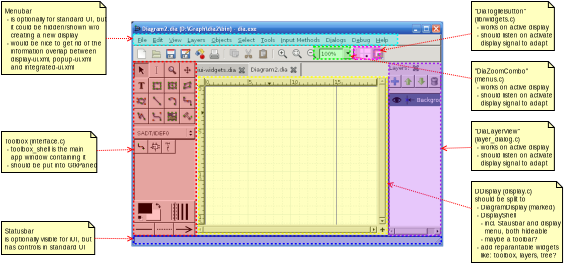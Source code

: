<?xml version="1.0" encoding="UTF-8"?>
<dia:diagram xmlns:dia="http://www.lysator.liu.se/~alla/dia/">
  <dia:layer name="Background" visible="true" active="true">
    <dia:object type="Standard - Image" version="0" id="O0">
      <dia:attribute name="obj_pos">
        <dia:point val="14,9"/>
      </dia:attribute>
      <dia:attribute name="obj_bb">
        <dia:rectangle val="14,9;45.17,31.49"/>
      </dia:attribute>
      <dia:attribute name="elem_corner">
        <dia:point val="14,9"/>
      </dia:attribute>
      <dia:attribute name="elem_width">
        <dia:real val="31.17"/>
      </dia:attribute>
      <dia:attribute name="elem_height">
        <dia:real val="22.49"/>
      </dia:attribute>
      <dia:attribute name="border_width">
        <dia:real val="0.05"/>
      </dia:attribute>
      <dia:attribute name="line_style">
        <dia:enum val="1"/>
      </dia:attribute>
      <dia:attribute name="draw_border">
        <dia:boolean val="false"/>
      </dia:attribute>
      <dia:attribute name="keep_aspect">
        <dia:boolean val="true"/>
      </dia:attribute>
      <dia:attribute name="file">
        <dia:string>##</dia:string>
      </dia:attribute>
      <dia:attribute name="inline_data">
        <dia:boolean val="true"/>
      </dia:attribute>
      <dia:attribute name="pixbuf">
        <dia:composite type="pixbuf">
          <dia:attribute name="data">
            <dia:data>iVBORw0KGgoAAAANSUhEUgAAAtkAAAIOCAYAAABtdhEJAAAABHNCSVQICAgIfAhkiAAAIABJREFU
eJzsnXd4FNXXgN+Z3U0PCSSQBEKT3qQoIAgYAgqINEWq9A4BRLH+FAQLKiggICAdRAT5pBcVARFB
xIaASOg9gSQY0rO7M98fm93sJrtJNtlNQO77PJPJzNw599wys2fOnHtHAlRyULfLVzl3CQQCgUAg
EAgEAjs06NacMjpvwipJlNUZ2f9PBlrrBGbj+omn6lOnQfkSUVIgEAgEAoFAILhXOHX8Ot9uOQJA
nxfaWvZLZHmy63b5ymJcyzLEZBpKRFGBQCAQCAQCgeBeIdRDi6JkGdvbTzD+lTbs/yfDZGRbG9g3
0oVxLRAIBAKBQCAQOEOYl9ZiaDfo1jw7XKROg/JcTsksSd0EAoFAIBAIBIJ7ksspmdRpUJ5vt58A
QGv2YgPojVJJ6iYQCAQCgUAgENzTPPFUfb7/9ne0XmXLEBYeyOn49JLWSSAQCAQCgUBwD5AZn0x6
WiaxZ+OKLMuvjA+lQ0vhVa6U22Wjqty5dtslsstUKk1ghdJoPLPnETkdbyQsPBCdn78pXEQGFEUu
cmYCgUAgEAgEgv8+6WmZ3L58mx7dahVJjgKc+OMqsTF3CAkOdLvs5Otx3L58mwkNblDTLwVZVZFR
QVUxx3NIOWa3llQ1a7/pmITKyZQANl7O4F+gdJUQm/SyrACYjGxVC8YUxa6CaYlx3Dx/DIBy1Rvj
7VcaJBFWIhAIBAKBQHC/Ens2jsfbPkBihkJyhn0bErAYrjk/ymLe7+cp80C1cpzbd4HgLDnulj2+
/g2CpTiu3kxGpxjQKgY0qoomy5iWVcUiQ1YVy1pWFbSqgkY1UiOgDL3Cjcw85UmpsLI2+ateprXW
rI5en+ubNABcPXWU3R8NBqDzK19Qvm4rNDoPhwUWCAQCgUAgEPz3Maoqt1OMRZKRYDBSWmP639oW
dafsGj530JyPJggwSBoSPP1BVVCzvNqqChImQ1tVTQa2ggKqilFVkFQjJNyiRuXSuWSbMJnoliAS
g4NwEaOavT9Tb8CgyqgitEQgEAgEAoHgvkZRVTKLZgeb5MgmI9XaFnWnbNloQDEakVQFGQOyxtPk
qVZMRrZGVZFVFcgKJcG0LasKkqqgoqJKMqqaW3ZWrgC2X3y0R3iDtoTWaUGjrs/jFxqOJEkmsz4n
IoREIHApj9Xw4oczYkCyQCAQCO5OjCroDSrmbxtKlmhmNftrhwA5tnJuG+1Yozllz+oVXmC9Jm+4
mqdsFCOq0YCsKKRqPanYvivBjZrz2wevZKkn5bJrH3rlA+L+PELc9i/wNWSgyDKq4jiUBSxGtopB
n/tx4dtZvTHo0/j32mmObngXjdYzt4DUa1SrVo2KvZag8/ZDkjV2M1oxJNTyv96ociPRwNQt8TZp
5vYxxbRM/PJWnkqXNL2b+tOymhelvE1lvZygz1WW/Jj1bFlKecuMXB0LFL3sg1uWomV1b0auji1Q
XedkxtPBhAZoWX0okX2n0yz729byJqK2D2EBWnQaU4eLSTRwOiaTlYfuFErXgpCzfgqia34ynKnj
vNrYUf556exs/gC9H/bDUzKy86RrDW1X9z2BQCAQ3J8YAYMRsg1m+6HHuffbbpstUGtbNLfsgmOw
MmntyZYUBVWvBxQkZIIbNQdMhvQf77yQS17jNz4GILhRc+I3rwKjHtUog2LMJdsaLZiM9czM3B+i
aT1mKfq0O/y0NIoGT03Cr2wlJFlD75sLWOXVBw/fQFTFiHp+Fxsm1afjC2vwq9QUWatzWHDfsHcY
PrAJ70xpz+LnyjFkefbThgoYMw0c232EOpGNHcooaSqW1pChV2gyeDvdmwQw5ZUI3u8WyAtf3Syw
jCA/k/F2YOVuHukXWeSyt6zuzb/Jeg6s3A1DBgN513VOLtzKIDRAS3BKLCl3ZHReHrSr60ff5qVA
hQN/3mLkCzuJib7Kvu2DqV01mITrcfgFl3Ja14KQs37y07UgMpyp47za2FH+eekMzvfvxDQjXRv5
s/5gLJ6+3vmmLyiu7nsCgUAguD9RFJVMB2P68ifbm60oJieetS1aFNmm8xzLlhQjqmIAowFJlfnz
rfE0emseYDKo/3xrvCWteT/An2+Nx8egB0MmqkaLmjUoMqcNLUkmu8A0u4gEertWuBaNdxmQdUge
fmi8g5BlDb2TVtEo+Ude9tuAZ6lyGOr2oU6drWz/sC9PvLqTUmE1HHq0AW5UrMPP51J5/MFA3mjn
x9TdiQCMWHaZ0/tNM5nY1+fuYNqmG8RdjEHW6TjhWxmAkDJenP7xBA88UscpWTHRV9HrjUUq+8Qn
yqLTSPx1MpbSFcvZHHNU1zk5cTWNFtV9aVA3hNt7oyldIZhWNXzQaSS2fX+eCdN+oNZjDXno2ceY
dVhP7OqjpMQnOV1eZzHXT366FkSGM3WcVxufqNUsz/zt6QzO9+9LtzJ5qKoPL0SUYs4h14eNuKLv
CQQCgeD+RVGL+iFDySIHbH+D7MkeseJKvhKXDKmISYxj2aqigF4Pqh7TRNYa/nxjNI3eWQSYDGvr
bYA/3xht+seQCcZMk2Cjkks2mOxqsJpd5Gp8skOFM/RGYv9NIUmXRIuMn2ijLKIX33Hx0nkUfTq+
YXXxaTYGjo/FGL2RS+pQtN6OPZxX45OZuimZxx8MpEKIL8ePHOHUmk6mg1FVaTntOFfjk/n2lbr4
eZmM9ZjETLb+lsDKH02vtL9+vhahAR5kGhRSMhTO30xn/OoLABya2gCAMzFphAV68MQHfwM4lHdo
agN+u5BMrTBv/Lw0xCRmsu/vRNrWDSA0wIPkdCNfHLplyRsAfz88/P14rmUAAHeSMjj1/e941Kjo
sNxmnZPTbRtjQ1RVp8qek3KlTOEhJ/+6hr6Ub751Xbp6ODsmm4zjzrNOAbDih2T6PlKaihUCuHD6
KileXpQPNL2R2PPtPwQ2qsEdrY475n5SJhCPMoFcjU92ur6t2yg53Wip86fnnM5Vtn9+HU/FCgE2
bWBPV7fUsYM2XlGjosP8AW5Ev0Qpf09OXE1l5LJzNuW1zv/Q1AZcjs8gNECHh1bOpUN0jB8PVfWh
YogPp/46hX8F2ymCnMFdfQ9g1ajq1Ag1edrPxKQxaPFZAL6MqkmlIE+2/p7A+9uu8WqXCnRtUobL
8Rn0mR/t8DyBQCAQ3P346GO5kRjG9Xgly541e52zLEwVkBxNrme730PSkG68SVx8QJ6yryekF0A2
XE/IDuW0J9tw8xrpJ39BUTNJ1fqRrPUH4ODTLWj19WEAGwP74NMtsrMxJCEbksmUPNAElbORbaYp
PoDJfAdUJIPicEFVOb91GidXDOGnta/z+/a5vL4rmgo7enFu05uc3fgKqt4AQFpyEkpqcm4Z1tVg
ta+UvycpV+N49M1jluPHFm1BMih0ePcEldquYfoH+wkN8OCZJqUxJKWxaaLJYFi25QyLlv5CaV8t
Yb4SyZdv2uT158/n2XXoGlf3/5mnPICHqvrx41+3mLX8T0IDPOjboiybfopl9tqT+Hlp6Nu8DIak
tFzlal3T1DC/H7tBUO3KDutw9ajqhAZ4sPfoDUKqzrCpD2fKbk92+UDTa4nXpu3Bw9M2bt5eXZvb
VNEbiPn5b0uai7dMnXfGwJpIBsViaC1d/Tue3l6O+4eT9W19TkjVGew5dNXUngMr5ZK54vM/WLbl
DH5eGp5uHGg5P6eu7qxje21sL38zYTVnsufQVeqH+zD72fJIBsVu/gCVgjxZuDGaRWv/IjTAg6ca
lLLoMH/ndQAqVggg/ea/eV6jeS3u7Hurswzl/b/HsmLtH9QI9Wb5YFMd9Z3zD0mpejrUK8VTtX3o
+GAgyWkG6tSfyfJBlRyeJxaxiEUsYrn7l8xMAxrVgD4jFX16Kvr0tKwlazvDel+OYzn2a1QDGRmZ
ecoGCiTblC5v2TIqMkbTkjX/tXk51KO5ze/koR7Nc6Uxnyuh2Mg2L+aHAi2ATiOhKgqKvVlDAFVV
qdTuRSZ67+TjxBFU9SmNxtOf141TuHBnBB6lQgiN/RyAFK+qyKqC0ej4tXPOY/H/XKJ8i3q50qwZ
X5vKUxvgoTU9CwQFenLzxHlCApsBMGH0emo925YJQPlyvqTcuo1PSGmLjMFjNlG9WyuC6lbJUx6Y
5PXstpTq3Voxeajp/MnDVlGnTzsm9Qd/Xw9u/PoPFVrWt8ifP6wGpf10JKXo6fzs51Tt2MxhuSsF
m4zfLl2XUa1zC5tjOc/JS9fQJjVzyfb1yg7N0Xjbxic7qutO7x0n5vdomzTnYtKoX9GX2jWCSd59
yjYTjYzRaOTn95pYdj3y+u82SQpa3znL8Mb2m7RvGc4D5X2JP3OFwAfKW459MOcgdfq0Y1i3GgSX
9rKcn1NX7zKl3FLHjtrYXv72ylSnoh+JV2PxCwvOlb+Z1ydtpE6fdozuD+XL+hAffZmy9R+wSX/9
yN8E1a1CYXBn3zPL7tx5CdU6t2BIf6ga6mNpx22/JdCvdQiv964GwLL1JyhTqxIPhPvneZ5AIBAI
7m4y9QYkSSU1Q495DhAA1OxwCYuzWVKz5h6xJDHtxvwlRU8yMo2Q9ZvkSHZquj5f2QApGfq8Zasg
q0Zk1ZBlLGfbvy02/WJTzpabjnC4RzPLtskwNyCjQVJVG9kAsiRZJoqQzaWVMKAq9hdQkbU6FnkO
R5JkFEMGhrR/GZUWhaTRovMtzY8/HqB27dqkassi63zsyMhGVQwMjjDFDt+KS7Hss2bzy/WoEebD
d0euE9p0sWX/rWNnSU43pZ0xtT0vPvuARU7M0X9yyfEK9MHD3zNPeTnTW6PxzDZgE05ftpSnR9My
PFjZFJqxYs1vlKkZjm9IoMM6NBssAN7B/rnqo6Blt98+jmU5qmtVMRDS6AFCGj1g2X7v/84DULN6
EOm3Ey31PHxgE0ua5q9md77jK3YWqr4d6ezpqeXfc9dyHbduA/P5OXV1Rx3n1cb28reXXyl/TxLP
X8+3nazLaO7H9s7Jufz8XhPLUhJ9zyw75cYb/LW0HWDbjnN3XCL6qinE6PjJWCZP3kpw/cr5nicW
sYhFLGK5uxe9QTHNIG1UwKigmhfFtI3B9L+qKKhG1SYNlnNU0yJBhkHJU7bpN6sAsiFf2TIKWtWI
rBqRrBZrA/vn7g9Z/m/6+fc26WTVaDofxUa2qhiQMFieIkwx2ZJpOhPFwaAnVVFRDAqS5IlP2Vqo
qookSZZJuNP2vUZ4eDjJ4T3wK1MVSdKi6A12ZQEoegP1KpiM2ZP/3CK4XpVc6UMDTR6yXj1X8kCn
pjbH1uy7zphOlZgw+hEAbiSks2TZUbtyzNt5ybOXPr/tQRFheGhlfjsey2vT9lCjW8s8y5xpUCyG
RX555KVrXnk4kp1fXVtz6VYalct683yXKpy6kkLTGgH06FKXH9dfRuORe7LJwtS3o3MyMgwkXb1V
4Daw1nX5Hykur+P82jhn/o7yS4i+SujDNR0eL8i2o31NXzzE31/stWzXtTOriTv7nlm2b9g7dvUd
2j6cmuF+ADSoF8K7Hz/N2l//zfc8gUAgENzd6I0KHlrQytm24w9vt3CY/rE3Dzs85qGV0BuNaLPu
//ZkQ+5tR1insydb1unQ+figRYdO44dO68tDXxywnPNbvzbofHz5rV8bHvriAFpffx7Z/Jtpv8GI
zqggoUOj09nIBpAkjcX1bpnCT4eCIcer4yNz21j+/3uNrfscoFy5cmhLVyegwQAMQGBABTx8giyj
LR0xvF15mtcKJOFOhukVfMSDaHLkfeZaMjUq+PHK862I7NzAsv+V51vRu5VpoN8ni37mtWl7AAht
+ABlq4flkmPezkuevfR5bb/WuwahpT2J/zedNk8soXLr+nh56SyvC3a+bYrnefLNI5bzLsWmUqOC
H1+t7sX0HbG5ZBa07Dtv5O5gCUmZlPH3sCvLUV3b0xHgSmwqlct681CdIEZ9+AvfzWpDi6bhvCvr
mLbhPBO6VS1QfTlThtlDagEQfTYe//JBBWqDnLou+eGmS+s4vza2l7+9Mp05F59nGQqybX4DkTON
mQa9H8vesJPGlfWSs9/8df4OD9cMZMdXz6EN9KdZ7dJEX01m+JxjYDQyIKI8mXqFRct+YdSQhxn6
VDU+/+FgvucJBAKB4O5GUY146iS8NSpqAeay9tY4TuOlkzCqiuU3yZFsL421fSnZ+S93XvZkazy8
kPwD0KoZeGhL8dCybAP7xKguePoH2GzXX7wNgIe+OMDFYW3QGlSQPJE9vGxkA+iQLN+x0ZqVkxQJ
Q6ZtBTQavgt9ShyX9n1IaJP+ePiVyzU1nyTrkHXeaDz9kDU6DPqcX/WxJeXGGySnGfjzzL906fcl
QbUq4VU6MFfefd/9nTUvPciUVyL461wipy/doVblUlQMDyApRU8Zfw8mjH7E4s1OTjPw08kE/rf8
Hxs5Zrl5ybOXPq/tTg+bwi+CAr1IufGG5djDY7MbSTEYuf7nBcplxdH2ffd3tk57mCcfr0mbR6vm
klnQsqdHx6P1tI27jks0GdkzprZn9V/ZczXmV9c5dQT48XgCreoHUbtmWVLijtLhtSOsfqE+kQ+H
0qllBTL1ChdjUtj3fXSe9ZVfGcyYZ+I4fekOj7RfQvmmtQvUBvZ0dWUdF6SNc+YPJqPanP7ijWQa
tVpIaOMaBS6T9fbzT5tCoWJikwmqVSlXmoLiynoB234zes5fzB9ThxZNw/H01JKcqmf7jlPcvhTH
tnmP4+etZct353h38e/UbFyZjs3DWP1iIwbOdnyef1hQocopEAgEgmJEVfDxkPHUkCMi2j6eDmZ2
lgBvDwlUJfs3yYHsb956tECqmfNyJFv28kYbGIwGAx4aPxKP7COgeVvOvDwQz4DSueSdeXkgNT5c
TeKRfXgEBqMzeiGjRfXysZUNSJ7ZGktNhn6vDhpYj227z3H7du65eFVVIf70N3iXqYpXYDgaD99c
aXI/Q9jn1JZDlv8Dq4RQqnwwvmUD7Kap060lAIlX47j+WzThzWujGBSu/xbN+588S9WyXvTuuwYw
edmmvBJBRqaRhwbtxCvAN5ccM/bkPdCuMee//8Mmfc7zc25fOXKK5JjbucpoPn7z1GUAytWpZHM8
/uw1bp68RGCVEP69GJtnHo509fSz/TDJ/56rTY9W5flq80ne+foyOh/PAtW1Ix2NegPRO38hsEoI
YQ2rWXS5c+0WyTG38QstjV9IGXyCS1l0cba+j3/eGTB9MMdcF+UfqklAePYAwfzawJGurqrj/NrY
Xv6nthwitGE1Yo6Zpu4LbViN0lVCClwm6+13h9WjQ9MQVqz9g/fWnbGpm8Lgqnqx129SbiWScP46
yTG3CawSQtnaldB66ixyqkY0xCvAl/TEFC7sP2Zpa0fnCQQCgeDuJjnpLKP6t+eXY/a/cuwMzRqG
sHjtHvz8qxeL7J+ezEBz/k806FEk+FcbbAqdRs0aBKkiYYq/1qjZs5BoVAVZVZFVMKJDeaABLXf6
WGQDlC7tRZeO1Vi1+qTJyB4yqD47dp7j5s0Uuwom3fgTD99yePiWRdKU/A/gjpmtKFPKgy92nWfe
5ovMntCQNo3KcisuhfrtVhL+UK2SVrHY+WH+Y9y+nUrHifvxKmXvQeju4rfl7QGTkV270yMlrM3d
yY6ZrfDz1hBS7QMeaNMQDxd+9VEgEAgEgqKQmnGOScM6cuT3G0WW1bxJGLOX7cbHs1qxyD7U0wPp
+llkjKiopMp+JiNbVS3zckuqkmV0K8jmtaJm7ZNQ0KCWr0bLjXqLbIBy5Xzp/GQ1Vqw6YQoXkSXQ
akyjI+3hF5I9bZ2jNMXJ8u3n6PFoGH07VmVw1+okp+n558K/PNRyPkEPhN0VOhY3q3dfZMATlUmJ
u42nn2f+J9xF3I/tVRD8fDQs/uI4ARXLovPWiXoSCAQCwV2ESlxcIu0eCefKjaRCSwkq7c3NuETA
2g51r+ytcX50LlsJVZ+JKoE2y3Qmy5NtnjYw29A2nQeq5ahR68XOm35AvM3vs1ajIJunGWwy9Ht1
+OD6fPvNOS5etP/J7bsRo8FISlwiSbHxpMQlElChLN6B/pQKLVPSqpUYhkw98eevE1K7ckmrUiCi
v/8VgJrtHi5hTe5eYv+5RNAD5dF6lPwbJIFAIBAIzCikExScSueIB3mgCOGM56/GsWP/X8TH+SDj
5XbZhsxMypZPZlAjf7rUyP5isypJJk92FpbQEVXNjrHO2q8isemsnlV/JnHruh9aj+yxclWqBPBE
h2osXXnCZGSPHFKfPd+eIdpqQJpAIBAIBAKBQGAPRQFVysCoiyX32Dybz9M4+Jh6NlpjOWQ1+y28
u2UDGDwuF112ZkVk2XZfzZpBtH+iBp+tyAoXAZA1siVjgUAgEAgEAoEgLyTVE21mpfwTFoCcJqg7
ZQOuk20lXJJAq82eRkUGUIwqWo2c60SBQCAQCAQCgUCQP6oKsiyhGE2+b5MnWyOh9dAQl67gn3qt
JPUTCAQCgUAgEAjuOYx+wWg9NKAxBZpoARLiUwHwT73GroVtS047gUAgEAgEAoHgHqTTmH1ANYtd
rbWXqFqNusWpk0AgEAgEAoFAcE8iSRJno0/m2m/XyAY4d+ZvtyokEAgEAoFAIBDcyxzYv8fhMTHa
USAQCAQCgUAgcDHCyBYIBAKBQCAQCFyMMLIFAoFAIBAIBAIXI4xsgUAgEAgEAoHAxRSbkV29Zr3i
ysop7la9BCWL6Be5ud/q5H4rr7txR33ei210L+pcGP7r5fyvl0/gGtxqZN9rnbAk9b3X6up+R7SX
QCAwI+4HAoHAHkU2sqvXrJdrMWNvzkB3Yk8XZ25+1vq66qY5cvS4fI8nJSUXe1054n74sYiPj2f9
ho2W/rF+w0bi4+OdkuGq9irO+t6+YydTpk63Kff16zeKLX8zriqzo+v9XunDxalnQfKqXrMeU6ZO
t3vM3G9cmd+9QM5+NXvOJ+zdu5+kpGSbdHfL/dsVFLTM9yp59c3/Sr8V3D04nCfbGe6mG8zdpAtA
1y6dOfXPaerUrpXr2OHDR+japTP+/n4loNn9SXx8PHM/WUCPHt0sfeXUP6eZ+8kCJk4YR1BQUAlr
6B6WLV9JSEg5Xpr8AtOnTQHgwoWL7Nr9DcOGDi5Z5QpJzofiu+3avxepXLkS16/foHz5MMu+69dv
ULlypRLUqmSx7lfx8fFER5/lxZde4aOZH/xn7933Y5kFAndQYuEie/fuZ+TocRaPWnGxfcdOqtes
x8jR4zh8+IjNMbO+1uuiPtm2eKQ569att3ts1+5veKxNG5s8zTiqnylTp9t4XU/9c9ryf3x8vENP
lCtISkq28QAvW77ScmzZ8pU2upjTW3vy82rz6jXrcfjwEctxMBmBZg/alKnTc8kvDId/PkKPHt1o
3KihZV+d2rXo0aMbh3+27Q/W+mzfsTOXvtbk15/Nx637naN+5o5yz3h/Jk91ftLmB7Jq1Sq5DGxn
rktXltldmK93e21YkONm3NEm1lSvWY8//jxmk4f1dZ7z+sivP1rvc6bOW7Zswa7d39js27X7G1q2
bJErraP2zyu/vMoIBW8ve/dvd7cRQFBQEC1aNGfIoIHs3LXbst+6nHndJ+3hbJndfa/IiaMyQ/73
gML2WTN5lb04KOj9ML/rU3D/UiKzixw+fIRbcXF8tmgBZ6NP4uvrUyydcu/e/aSkpHI2+iSfLVrA
5StX7KYzP8WfjT5ZZO9YUFAQlStXynXzO/XPaZo1e9iuVyCv+ol4rA2Xr1wFTDfz2XM+sZx3+cpV
Ih5rUyR982LmrI9p3epRS73UrVPHolenjh1yPUz8cOAAQwYNzLdMZuIT4i3HAWZ8MJPRo0ZwNvok
L01+gXPnzhW5DFu37bAxsM00btSQrdt22Oy7fOWKRZ+UlFT27t1vV2Z+ZTt8+AgXLl7ks0UL+GzR
AtLS0gDH/cwd5X7t1ZfyDQ9x5rp0dZndgfX1bq8N8ztujTvaJCfXrl1j+rQpnI0+SaeOHVi9Zq3N
8YL2x5w4U+d1atfi0qXLln5y/foNLl26nOtNXF7tn1d+eZXRmfayd/8ujjYy06JFc77fu8/usbzu
kzkpSJkBS5njE2wfSkqyzAW5XxS2z0L+ZXc3ztopRSmr4L+LS4xsZ+Mhd+3+hic7dbRsP9X5yVwG
jqt0sdbnyw1f2eRr/b876dSxA4cOHbbZt27depo0bmw3fV71U7VqFaKjzwBw9tw5QkNCLAZ8dPQZ
qlat4mLts5k+bYrNa+QWLZpb9CpfPszmYSIpKZmt23bQokXzfMtkvS8nsTdvkpSUjL+/n93jzpLX
jS/nsZx95csNX9k9L7+yrVi1ml7P9rRsR0ZG5Kunq8s9bOhgygYHs37DVxavV84fDGeuS3eU2dXY
u96t2zC/4zlxdZvkxFpmixbNWfDpYpvjzuhaFPr27c2PB38CTO3ct2/vXGkKew/Pq4yFaa+cuLuN
rHF0L8nrPpmTgpTZ/LYTsPnfTEmVuSB9oCh9tiBlLywFGcvhbB8vrutTcG9RIjHZX6xbzxcOQijc
qcvevfttPMfFFVtmvuGaYx3NMY7WN2Jr8qqfqlWrMOODmfTu1ZP9+39g9KgRrN/wFXVq1+L7vfvo
3aun3fNcQXx8PKvXrM3142+mU8cOLFq8hOnTpvDDgQOMGT3ScqwwbT7j3ens+X4fCxd9RmhICEMG
DyzyQ0RkZESBj+XsK45+VPMrW85+lx/uKDeYyhcZGcGk5yeQlJTMDwcOsGz5SkvIiDNt5OoyuwN7
13tOL2FB29hdbeIMBdW1qNSpXYt169Zz4cJFLl26bDdm3x338MK0lzXF3UaRkRF29+d3n7TmXi5z
QfpAUfqsO3+vHdkJ1oa2s328uK5Pwb1FiYSL9Ovb2/J6zHpxN5GRETYjpItztHRk2whLrOOu3d/Q
qWMHh2nzq5/mzZpy4cJFwNaAb96sqfsKALz2vyl079bVYZuZdTl8+Ai+p0JXAAAgAElEQVS//PKr
TVhGYdo8KCiI3r168tmiBYweNYIZH8wschnaRbbljz+P5dr/x5/H6Nqls82+nH0lMjLCrsz8yhYZ
GeFUX3NHuXNi9nrNeD9btjNt5Ooyu4OcOuRsw/yOW1McbZIfBdXVFXTq2IHHO3R2eJ9yxz08MtL5
9rKmONvIPGjdHvndJ62JjLx3y1yQPlCUPhsZWXK/1+B8Hy/O61Nw71AiRnanjh1Yv2GjpVOaB4q4
mz69nrUZuJFzEIc1kZERLs27atUqXLp02eIdcuTFhvzrp0mTxqxYuZqIiMcAiIh4jEWLl9Ckif3w
E1fi6elp0clefFrfvr0ZMGhorlfMhWlz6/Suon27tmzatMXG0D71z2k2bdpCi0ea26TN2Vf69HrW
rsz8yjZk0EA2fJW9be3hiIyMyCXPHeVetnyl5cHMWo/XXn3Jsu1MG7m6zO7A3vVu3Yb5HbfGHW3i
LHnpOm7sKJuBgDmvzcjICKfyatGiOWejT1rCvXKSX/s7mx8Urr2sKY42io+P5/DhI6xYtTrP8IX8
7pNmClLmHw4csGxb/w8lW+aC3C+K0mfzK7u7cfY3q6D3EsH9RYkY2S1aNKdSxYrMnPUx1WvWY+as
j2nW9GGXyM4rzioyMgJfXx/LaOVKFSs6lDNk0ECXz4DQt29vHu/Q2W6MozX51U+liuF8sW69xVPc
uFFDvli3nkoVw12ip6M6fO2Vl1i0eIlFp6Ayuae78/L0pF/f3rkGShWmzZs1fdiSftHiJbz2ykt5
pi8IQUFBTJwwjujoM5ay/fXXcbvT91WqWNEyWtzX18eh4ZBf2Vq0aE7VKlUsM214e3tbjtnrZ+4o
d6eOHfjl6K+WvEaOHkdqWqpNKIAzbeTqMruDyMjs691eG+Z33Bp3tImz5NUfBw7oz89Hjlji7StU
qGBzrqvrPL/2L0x+kZEFby979293tZH1fXD1mrWkpaXx2aIFDsMXCnKftFcmR2U26zBy9Lhcskqy
zAW5XxSlz+ZXdnfj7G9WQX8vBPcXUpOh36tPd32A6NNxHP72CLsWtqVajbqcO/N3SesmuAdZv2Ej
Dz7YwO684P8lqtcU8zILig/R3wRg8qbOnPWxZa77+4m7uezi+ry/ObB/D0NHTjTNmjRmHy2eaE7N
WsF8vfV80QY+5uWlKImvPeZFSV0ABfHk3C0XZ1Hb89Q/pzl58m+3Dr4sCgX1quVX1vj4+HvKS3Ev
9UFnuJvuP85irfvdrqsgb9zdlnv37rfcb3bu2k2zZq5561sUiuv31tVld9VvgEBQUIpkZN9NHfFu
0sWau1UvexRF1+o16xEZGcGMd933MZyi4qq2aN6iDV9t+MIlsoqDe6kPOsO9XK57WXeBLe5uy9Jl
SjNy9Dj27t3PnNkz3T5NX0Eorv7r6rKL605Q3LhkCj+B4H66ed1PZRXcHYg+d//SuFFDPlu0oKTV
KBHulbKL61PgiBIZ+CgQCAQCgUAgEPyXEUa2QCAQCAQCgUDgYhyGixzYv6c49RAIBAKBQCAQCP4z
2DWyJUkqbj0EAoFAIBAIBIL/DHaNbBHELxAIBAKBQCAQFB67Rna1GnWLWw+BQCAQCAQCgeCeQ5Ik
uw5qhzHZ4ouPAoFAIBAIBAKBY/IawyhmFxEIBAKBQCAQCFyMMLIFAoFAIBAIBAIXI774KBAIBAKB
4J4lJiamRPINDQ0tkXwF9w7Cky0QCAQCgUAgELgY4ckWCAQCwX+O//oH1YaMmOBW+Y5mSxAIBAWn
0Eb2nTt3OHHqFNdv3CjwOZIkUbd2berUqlXYbO9aDEYFRXGNLI1GQiMX7oNArtLj7Nw3SFm/izLP
dqfay1OLLjAHiiGN2PNfkBT3I+nJV0hPiUOSZHxKVSSs1njKVHjc5XkKBIL7i6EjJ5a0Cm5BVVXA
fbOAueIBJa+pgC9Y2Q1Vw8IKJd9R2T//oi0LF0rEz5sHwBt/R/FO3fm50uXcby+deV/Q+PFEX7/O
7LfDeK7fvkLpK7g/KbSRffzk39SsVZs+vfuj03kU6Jz4+Dj2fP8dp06f/k8Z2gu+PsHOw5dAlnhz
00tFkjW924eoqkr31g8wqptz85W7Sg99mEQpJYi2Y1/k6Mb1XKm+kopPDy60vJzcuvh/XDkxk6o1
61H9kZZ4+5XF0ysYRcnkTsIp/vjpYzLTbhBafaDL8gQ4dfo0p06fRingU4gsy9SpXZs6NWsWOk/z
j1WbiPZOnbd85Ro6d+7C8hVLGTpkuNV6GUOHDLOz37T+4Ye99Or5dKH1zYuMTAPLV65g4HOD8PVx
fM2npGby2dLPmDQhyi165OTc+cvMeP8Dxo8fz7x58xg/fjzffrubl1583mV5FLYdrbkRE8veHw5y
7uJFzl+4BMADVStTrUoVIh9rTVhoOZfoKvSwxWyQ/lco6el1XXEtuJNJb95gzJgwQkLiiY2dSkjI
NObF504XEjKNN/42HXeUzpxmITD77TAmvXmDW+eKpRiC/wiFNrJvxMbQt98AVFUlOTkJRVVQVRUV
1bTOWjD/j4oh00CTxg/zy68/8090NLWLYLzcTew+eplBvSLx8NDR+Z/lRZIVN6gTaWkZrNiw12kj
2xV6nCtzh/NNAvE/IpMQHU1gup5LH891mZEdd3kr106+x+NPj8InsDmqakSSZAzpxzGkHsDPJ4zW
Tz7Pt1/NoEyFDnh4h7gkXzAZ2ePHTcTLy7tA6Q0GA3M++ahIRjaYXus6+8PYqVNn4uPjWfLZMrZt
22a1XppjO3u9fft2Hnssski65sWe7/cwfdq7zJ8/hx7duiE7eNuyas0qprz5Fl9++TmdO3V0mz7n
zp0jPVNh9uw5vPvuu6xYsYj33nuPZcsW8uST3Xlh8qtMnzYFP18fl+RXmHYEUBSF7bv3sGnrdro8
2ZFez/SgapUqIEFMzHUuXLjClHfep8uTHXmqY3tk2T1DZYQeAldR2GuhOAj6v/+zMbDzwtrAzivN
mDFTTV7u/4Nbjeq5WmXBf5gixWTrtDpSUpNBAsn0B1TLyrKYdyTeuUOlipV5WGnGkaOHXWJo34i5
wr4D20lJS8l1zM/Pn4hHnyQstGKR8sgPxaCi1Wj4/Uw8EadOFUnWb2fiaVI9CKPR+ZiPoupxq4qE
vlM7nuzUDbXdSXYPXElmSjpBLzzntCxrbsYnUS7IH1A5/9ubPNjIQPSx70hK+o64mPN4eZemWr0W
VK/fl7Sbr+EREEz9h1pw+e+5VH3ovSLlbY2iKHh5eXP1xmVkWUaWZTSyJut/Ta5tL08vjEajy/J3
hmUrlrJ86QrWr19Pt27dCrTu3bs3I0YO47WXJ7tFp1aPtmbz5q8ZPnw03367k6YPNcmV5q8TJxg0
cDBbtmym1aOtXZr/zZtxzHylN0+Pnsmaj0Yz6s3VfPnl53zwwQesXLmYESOiWLlyMSNHmtYTJkxk
8guTGTR0OGs+GsWQV5ahpFyleZsnXapXXiiKwtsfzsag17Ng7seUDwvDqBgwGo0YjUZ8fKtRpUoV
mjZ7iFWr1/L2h7N58+VJLjcshR6C+wmz4RwbO9VuqIgZczjIG387TvfG31EWj3ZesgQCexR54KMk
yYCKJGV7rFVrE1syebNBJTU1BW9vb8LDw1GU5vz8yyGgaIb2z7/u45me/SgbnNvjGRN7le++3UW3
zgMKLb8gqCooKsiSxENFfDUpzzxAYUUURY8zRzZy48AK2rZpg1fcAeIz0ohrI/Pnzda8NOK1wikE
JKWkM+jVZUwY0I5Obeqj1Xlz8rie8nWeIrh6Yyo1qUFmehyX/pqOp/dvlK84AEPqzwSV78TpkxsL
nW9eyLLMTwcPIUsSkiwjS7LN/5Is83j7kn0VOnzoCLZv3063bt1YsGA+vXv3cbieP38eUVHj2bZt
G0OHDHebTgd/+pHhw0ezYcN6GtSvbzdNxfCqHDlyhN69+7By5VKXerLfn/wML8/azLeLh/H24r38
73+vM23adHbv3sYLL7zGunWrLesXX3yd999/l3ETnue7rauYMv9bvl08jNqdXD++IC+2796DXq9n
/uyPkGUZRVHQaLRoNToADEYDaekpeHl5MGzYAFatWsf23Xvo+uQTQg836iH472I2ioEsAzr/mGxH
6ezJeq6RiMkWFJwiuwdkSUKWJSTJzpK1X85aUlNTUVUVX19fKlSowCPNWhJz8xYXLl0qdP7xCXEE
B5XleuwJrt44Zlmux56kbHAot+JvFbWIBUJVVaTCjVW0QZKkIsUQFkaPs0c388+B5US0bo134h/c
jE9i/c79pD3xPnvKdS60LgBLv/qR3t0j+eyrQ+w5dIqQaoOp3WYNYTUG4VfmQWStN15+FanU4HXO
nTyCRlcFRX8JL59wMlNvFilvR2hkDRERjxHRti1t27YlMrItke3a0a5dO9q1b8/j7dsjyxq35F1Q
li5fwlNPPcWWLVsYNy6Kn346yLhxUcyZ+zEtWz7KW9OmWNaPPtqKqPHjCA4OZtnyJcTe+pcZH86y
WW/Y+HWRdWr1aGsWLvqUZ5/txeHDh0nP0Nscz8g0sH3ndnr16s3//d9GHnWxJ7vP+LnsXTqCp8av
4dNF8/nkk3m8/fbbNGjQhFGjRlK/fmPLeuTIEXTt2oPNmzfRf/hLHF4xhI5jVrDqwxEu1SkvbsTE
8n9btvHq5MkWT6yc9SC3es1qVq9ZjU6ro5RfID5evkiSxHPP9WbHrm+4EeO6vp9Tj1FjRjFm3BjG
jB1juVdHjY/ipZde4Y3/TSk2PSC7Psx6FEd9CP7b5DSUHXmfC5KuoLIEAkcU3ZMtS1kxITn2SybP
qsmHbYoXSU5JYcWq5aSlppCWno6imF7Fp6elUrVy5ULlr6oKkiRbZJlRFIPJQ6LVsmTVrDxlaDRa
HmrYkoYNmhVKBwBFVbG2br/bu8up8x+P7ASYRChFcIY7q0fS5V+QYw7RLiIC76Rj3LgVz459v3C2
8ltUDI0AdhZal4vX4vjpj4ssnNOPS7cUPl1/kIn92/JYnaxBr6pC9JEXSbj6LQCePkEgB4CSilbn
RUZaIj9vNMW/lQl/gprNPwKp6K+NZVnmxx8PZnmwZSRZMv0vy0hZ68cfL9nZTRx5snt0f4b4+HiW
LlnOtm3brNbLbLbdEat96fIFOnXoyJYtmxg8ZCjz5s2mV89nLMeXLl/OG/+bwqZNX9OqVStOnPiT
QAce78LwxdwoXp+zg32L+zF86ArOnj3L119/zZYtW9i+fYfd9YoVKxk+fAgjR67h20VDeO7FRS7T
Jz/2/nCQLp06EF4hDEVRbEIejvxyBIBBAwcB4OvjR6YhE42sZ9DAvuw7cJB+vVwzgDWnHgCLFy62
SWPeHjVmFJ4eXsWiR14hIO6sD8H9SdD48QVOa56ZRCAoKi4LFzGZ0lnBIlmhIzaR2RI88sgj3Llz
xzIYUpIkAgPKsHCxe54Ok5JvMiHqJUxB4Y4xGo3Mmz+ziEa2bS5mo7kwFMWT7YweF499w/Ffj/DY
Y4/hk3Scq9dvsvvH33jyhS0c2aUp8qj8Oav2MGBQLzINKqcuxlO/cTM+WfsjWq2GR5tUB0mmerMP
OJ1xg0rVKlO7ST8wDZFFkj3pOWYtZ/5cy/noC1Rv+r5LDGwAWdYQ2batJQ5bljVosmK0zfskV7yW
KAJLly+xxGSPGxdl8WiPGTeaFctWlkis9oP167Nj12569OjJ1q2b6dPnOTZt+opuXZ5iy7btDBk8
jG3bttKjx9PMmz+Hvr2edVFtmOg3cT57Fg/j8dFrWPzZQpZn1cOjjz6aZwjNsGEj2beoP+1HrmHa
2MdpseEXl+rliHMXL9KrZ3eMWQ/81tiL9ff19iM55Q6VK1fi+70HikUPe/zX9bC+tu3d47Zt20bX
rl0B2Lp1K126dCnQ8ejoaCZPNl1js2bNoqZVGOSxY8fYuHEjb7/9tsvKIRAI7n6KbGTLkmR3kKMN
UlZoNhBQqlT27COolCpVqqgqODQGE5NukJiU/zzeFUIfxKgYiqSDoqj2HPqFwlAEV3ZB9VBVhQOr
J9C151B8U05w8cpV9hw+TteXdxJWsyXs+rFIevz0+1nw8Ef2DSIt00jcvykoF1TqNXqI2at/QKfV
0OzBqsiyBzVbLuXUD73x9t1BeNVaSJIPxsxzxFw+zekTf1Av4v+QNZ6F1iUnGlnmwA8/ZnmwNVnh
TmYj22TIt7+LYrLnzZtHnz59mDdvHiOGjSzRWO327drz9dcbGTHCFJv9WJu2HP3td1q3bsvPPx+m
X7/+LFgwj6e793BJftasnRvF/+bsYO/C/gwbscpSD1u2bM56ENnM2LHjLNubN2+mT58+DB8+hOEj
17Bn8bBi9WSfv3CJqpWrYjQa0Wp0rFq9iiO/HLExsEeNGYVGo6F5s+YMGDAAjUZLUJkgzl246DY9
cnqxrVm8cDGKqhSLHvbqA3B7fZh/L+w9SB87doxffvnFkubNN9+kUqVKNGzYMN/js2fPZv58k8No
xowZLFy4EIDExETefPNNli5d6rIy5Mesj2azaLHj/EaPGs7kFycVmz4Cwf2KSz3Z1oMcLZ5tqwGR
tp5tc9qio6pqoWbjsD6/qBgV2/IUNlxEVU2Gsrv1uBF9mNtqCKXUm5w+e4Z9v/xNeMd3TAZ2EfUw
GBXmff49Q0aNJCY506JOQmIqp86r1GrQhJkr9vH6CA2N61ZCo/OjVqvV/LW/J17egZQLn01CzK/8
9uMO6rbdiNaj6A9i1siyhsh2kbYzi2hMM4vcLSxZ9hkrlq1k3bp1jBs3js2bNzFu3DjGjR9r8WSb
Dcuca3uGpqtmHfH00NK6VWvWrv2c/v2fY8nSz2jxSEv2/bCXqLHjWb/+Sx5//Ak8PVz/Mdm+E+ax
Z/Ew2o1aw5Kli6082a1YsGA+vXr1Zv78+fTp04f58+cTFRVl8WTv+bQ/7ceuLVZPNgCSfa+1/aQS
Go3GNFOT0MO9ejhgz549DBiQPVB+wIABbNu2zWJk53V80aJFFsPa+v+lS5fy/PPPU65c8cw/DvDi
C89z40YMW7Zuz3WsW9enePEF180h74gLBfxQXUHTCQT3Ii4wsrNugPam77Pn1c5Ka/ZsuwJVVclI
L7wn2iVGtlFBVSEpVY+/j65Q4SJJaXpUVS2akV1APV764mP+vCxzK3YLNcup9HrrIMGVHnSJHht2
HaXVY61JNmhISU/HOoDldlIapy/eola9RsxYtpcpox6nfs0K6LyCqNN6DUe+70ODplf565e91G69
Ck+fwn0NzJq4uDg+W7qcylUqc+fOHVJSU0webI1kM3WfPTLSM3j3/Q8YNXwYwcHBRdaloAwfOoKt
W7dmeawX0KdPHxYsWJCvJ9uRoenKWUcuXb5AREQEa9d+zpDBQ5m/YB7PT5zEV19t4NGWLTn59188
6MJYbDPrPhnP/+bs4NsF/Rg2eo2VJ3tL1gPFJqKiTA8WUVGmEBuzJ3vIqNXF7sl+oGplYmKu4+Nb
DYPRwKCBgywx2KPGjAJsY6ONihGNRsvVq1epVrWK2/SIGh/l0Js9aswoPl3wabHoYV0f9nBXfeTF
5MmTefHFFy3bNWvWtNmX1/HRo0dz+fJlAEaPHg3Azz//zL///ktkpPvmr7eHJEm8P+Mdbt68xeGf
j1j2t3ikOe/PeKfEw+HcifWMIOZtewMW33rrLYcyxgcFOZQlZhcROEORg1zNs4iYZxCxnWFEtlnM
g8tkq32uQFVVMjMMhV5c5clWVZX1+89zJ1Wf/wk5SErVs+GHC6iqiqEIXvmC6JGecpsT52J5qKo3
/SbOY+Dsc9kGdhH1MBgV1mw+TNUaNVAU1aEPKi3TSK1aNXl51kaSU9IB8PQNp1arZfx5ZC/Vms3B
J6DoXwVNTUtj9RdfMnLUaOITEjh//jyXL1/m0uVLXLp0mUsXL3Hp4iXOnz9vd4lPSGDEiFGsXruO
1LS0IutTUMyzi2zevImxY8fy008HmTBhAkuWfZZj1pGfbGYf+emng0RFRXHw4EGLodmli+nLka7i
wfr12bVrO88805P58+fxdI9nWLL0M7p378HGrze6xcAG6J8Vkx05ajXLrGZfadmyJfPmzePRR1sx
f/58WrUyrbt162bxZH/36XO0H7WMzz8a7Rbd7FGtShUuXLiCYjSSlm47j79Go0GjsX2wUxUFjazh
xN+nXGpU5qWHPf7reriLSZMmERUVRVRUFJMmTSIxMZFVq1YxefJkoqOj6dq1K127diU6OrpY9NHp
dHy6YC4NG5ru7Q0bPsinC+ai0+mKJf+S4p2684mNNU3V6cjAtmb6W9MtS1FlCQQ5cYknW8oa8ugo
HMTi3Xbk2S4yCumZRYmpLrxRa5GgqCiqyg9/3eDgyVjTQDqNZFpbTWdoqQtVRc06x6goKMastWJa
u1MPjf5fanafTbLOnwVHVdQjP7tMD61G5u3nu/PuwmWMHD0ETaC3ZbITD52GSqGBVCjry7XL59Cr
GSyaNgA/Xy/L+T4BtWjccQ8anV+h6yC7LhS+WLeeDk904MTJvyhfPoxvvnNutpTy5cM4fvwYTzze
gS/WrWfo4IFu/zCG0Whk+NARbN68me7de7Bp0yaefvpptmzZYuPJto7Vtl6725MNptjsbdu20qFD
R07+fZInO3Vm8+ZNdM8aEOYOzDHZO+f2YVjUWrZv307Xrl3ZtMkUSrN9+3bGjx/P1q1bmThxIps3
b6Zp06ZMf2caQ0cXvyc78rFWTHnnA5o2ewgvLw9SUpPx9TH16+bNmtukNc+2cf1aDJu27mDGW2+4
TQ/I7Uk3bwPFpod1feTEnfXhLmrWrMnWrVst2x999BGDBg0iICCAV1991W68trvx9/dnyeIFTH75
NWZ9OAN/f/9iyRegapjjt5DWISJ5pcuLc2duOzxWkA/RgMnAnvLWlFzrwsgSCOzhssBJm9dPVuEg
eQ6IdBGKAglxt7l2/SqmD+M49yrsTPQZfHy92bJzDSEhFWne5DGnZKio6I1GFEUhKSWNOzcvEqo/
jpoel++5Or9QrmnqonqWI6i0H95eHhiyQj6c5W7R4+H6Vfj4lZ68NHMF/fr3xN8rmPJlS1GhXCk8
SeXo4R8Z268tHVtnezwzEhI4PfsTbh06TMr1G/iWD6NsyxbUmjQBzzJlnFcC2Lx1GxUrVSIioi0G
g57MzIxCyfHw8EKn1XLt+lU2b93G0927FUpOQVAUBVVVWbZiKYs+XcyWLVvo2bMnW7ZsoVu3bowe
O8purPaWLVuYMGECW7ZscWhovvnaKy7T09NDS506dTn4049EPNaWnbt20LxZc7fEYpsxe7LbjV5l
mX3lyy/X0bp1axYsWMD48eMZM3YUw4eNZNToEQwfNpLpb7/F8GEj2flJP7pMWs/U0e1osfFXt+lo
TVhoCF2e7Miq1WsZNmwASal3yDRk4uvtx4ABA5CQMCpGVMt0dhLvz5rF012fIizUdfG7OfWY9vZU
PD288PX2Q1EVJCQ+XfBpsethXR9arRYJCUVV3K5HXsyaNYvo6GjLzCDR0dHMmjWrwMfN7N27FzDN
qAU4jNcuDsqUKcPypY4Hu/4XMX/xsSBfabQ2sIsqSyDIiUt/Ec1hIrkGOtobEJk1KNIVqKrKxUsX
adOqHQ8+2JSMjGSnZWi1nhgMKstWfELDes3w9vJx6nyj0eT9vZWQSGXDcTpGNKd+vfrIsmyZrtDH
xwdvb2/L2svLi+/2fMeajdu54RVJ4p1UPDx0RRrEebfoUTU8mM+mD+ClD7/CS82gVqVS/PHrbzxc
rwJrZ43A38p7HffzL/w+aTLVGjakart2aFRIvHKFm8dPsrdDZ5rOm0vwI85Pr3j0t994afLLnD17
JtereWdRFIWmTZsx66OZbjWyJUkiPT2dMaNGM2rMSIYPHcHoMSMZPmykZW0vVrtPnz5s3bqVrl27
OjQ0i8LV67Esm9qdHhNXsmnuYMv69UVH+Obb3XR4oiPvjW6e6/iwaZsJL5/7a6yFwezJ3vJxL4ZP
XJdVD93ZtGmT5QFj+LCR/Pbbb8x47wOWLl3C8GEj2Th/At3GrGLP4mEMmFy8xsZTHdvz9oezWbV6
HQP698Eg60lOuYNGo80KGdGikTVcvxbD+7NmEZ8QT63qVYQebtbDEe3bt2fNmjWWqfbWrFlDz549
C3wc4ObNm8yZM4c1a9ZY9tmL1xbYkpKSwh9//MHRo0cBaNq0KY0bN8bX19cpOQX94qOZnJ7s/GSJ
mGyBM7jF7ZTTq51rQKTVftegkJ6eTuVKNUhN/ZfUtESnJXh7l8Kgl8nMTHPawAbQGxSMioLRqEJ6
PA0fbEhGRgYr16zhzp1/CQwswyuTJ+Pj44Ovry8+Pj7cvn2bunXqoqSuQFPK5LlRjAqZhsIbt3eL
HgBlAnz5dOpzTJ23hasxt5k6rhMNaobbpMlISODX8RN5pG0kAf7+ZJ6/gD4uDu+0NCqWK0dgvfoc
HT+RyG92FMqjraoqFy9eLFI5zFSoEF4sA4Z8fHxQU1J4adJEEhMTeWHiBBITE3nx+Yl8NPcTli1Z
zpdfrmPs2LFs27bVYmB2796dzZs32zU0byfcJCykcG8EzAb29JXH2Lr4BZ7/eB/fLYti+PRtfDat
NyOnrufjF9oxfPo2Dq9/lec/3sfBr97h9UVHeG90c5cZ2v0t82SvZOnyJSxZvJT169fTvXt3S/lH
jx3Fe+/MYOGihTzx+BN8NW8cXUd+zM75A3h68ldMG/s4LYtxdhFZlnnz5Uls372H5198nSED+1Ix
vCJBwWWQVImrV69y4u9TbNq6g6e7PkWt6lWYu2AxCYnJdH2yg8s+wCL0yMb6Gjb/bx6X07BhQy5f
vmzZv3XrVsvMIgU5DjBv3jxef/11AgICLPvM8dqAXc+3AP744w9mz57Nnj17ANMDzaRJk2jVqpVT
ct6pO5958bbbjrA2rO2FitiT9Q/1nNJHcH/jtne7Ob3ajj3bRY7LmbsAACAASURBVCc5JRk/X390
Oh1p6XHoDelOy/CRAomNvU7pgMLNIGEwZs/GIUmSxXN6O+Emct2hxP+9HH9/X3x8TK9G4+LiuH37
NmlZg+lkWQKkLAO58Mbt3aKHGU8PLTNeeAZFUdBocscyn579CZUrhBPo443x2DG801LRpaaRkZxM
0oUL+DdvTvkK4Zye/QkPvv2W0/lLsoyskfnii7VFKke/fv2z6sa9mH+8/fz8UBSFsmXLotfrKVeu
HHp9psNYbfMsG/YMzdsJN6lbp3ahdVo2tTuvLzrC7Fe6EdHnLea80Jbh07exe14f2g9ZwpYtm3hq
9Kds/uhZur/4FXNeaEuPiSt5b3Rzhk/fxtIpXZi65HCR68bsyd744TMMf3EDmzZt4tlnn2Xz5s10
69aN7du3M2zIcJYuXcITjz/Bl/Oep/uIj9g5fyCdxq0q9phsM7Is0/XJJ2japCF7fzjIt3v2cf7C
JcA040a1KlWY8dYblpCIhMRkQsoGsGfffjL1egb37y30cKEe+Q1079KlS55p8jtu74MzOeO1Bbk5
evQoe/bsMX2wDtN0ia1atXLayHaWnIa1QOBK3BdAmUUuz18Oz7Yr8PL0oVmzFsgambSMRMung51B
lnTciLlC6cDCGtlGjIpiebiQZRkvL1NIhJT1IRXzgDmzYXv79m0U8zlZx4yKgr6A88jezXpYI0nY
NbAB4g4dptED1TAc+wvvjHS8UtMwpqYipaSQCaSfOUNwgwb8c6hwRppWltFpTd08r49w5MWoMaPQ
abVFDjkpKOZrRqPRmD7codORmZGBRqNxGKu9bds2evTowdatW20MzYsXz9Ds4YcxGAymOYcL4Ynv
MXEl3656nYg+b9GgXk2YuJLvF/anab8FnPl5Az0HvMK21TNoPXgR3y/sT4+JK23S9Zi40iX10m+i
aZ7sjmNXsWbxewwY9XqukJolyxYzbMgI1s0ZR7eRM9kxbwBPRq1mx7wB9Hr16+KfJ9uKsNAQ+vd+
Jt90XZ/swJ59+wkO9OfAwZ8AXGbgCj0E9ys5P5VunqbPmnnx8bn2CQRFoVBGtrNGrPmHXZJMDmxz
ZLa1ma1YBrsUnJQU0zRQsiwRXiGczMwUMjNTnZIBoNN6oRhVLl06T4XQqk6frwIGgxFFUS1l8PX1
tevtsDZsb9++ja+vb5ZBbDpuNCro9YXzIN8tejhDyvUbeD/YEP3Ro3jqdEiqipySgmQ0IgNKcjJe
fn6kXHfugwXmMmt0WnSetjMqFAadpweaLGPdHNteHMiyjF6vR6vVkZiYyJiRjmO1R4wcxvBhI1m6
/DOGDx3Bzdhr1KtTl4SE2wQGBmIwGJyevktVVTbNHczzH+9jzgttqb3gAJvmDrZ4qN9c/BMZGRl0
7DuZ98a2seyvNvd7m/PqL/7J8uDnLOYvxH4xZzz/m7uDL9/rwdNRq9jwQU/6Rq3iK6t1v6hVbJzZ
i65Rq9gxbyBPRq1i2ycD6ByV7ck2Go3IsnzXzhXcr9fTZOr1HDj4U4kalkIPQXHStGlT2rdvbxMu
0rRp02LVYXxQEPPi45kXH2/XCBcInKVQRnZh5pU2/aDliMy2+o0rjMzExDtoZA0GQyaent7IsieB
pSo7LUen9SVTn0HszRtUCa/j1LmKohBcyour128SElKWhKxwcLPRGhBQhsTjC/H1NX218NatWxbD
NjMz0ypuz/QEYjRme5CNRmOBvad3ix7O4lM+jOTkZLy8vEhNSMBo0oBMMP3v50d6cjK+5Z2b5sms
s15vICy0PG++ObXIumZmZmZ7l7VufwlkQafTodfrCQgoRWLiHV6YMJ6YmBjGjRnFtWvXGTNyBFeu
XGb0yBFcvXKZMSNGcO36dSpWDCc+IZ7QkFAyMzPw9vZ2Ou+MjAx6TFzJlpnd6DFxJTPGmQzpzR89
y4DX1xMXF0epgABiY2Pp/9qXbP7oWYZP38asie2YMOt7y3k3b94iODgYjcY549ZgMAASCbcT6Jvl
ye40biXbPhnIU+NXsW3eQJ6KWpW9nWO9fd5AOketYvsnA+n3xmamjX2cxqt/RFUVvLy87lpD22xA
WhuWHjqdy2KjhR6Cu43GjRvbxGCbBz46S0E/RpNzv3nbbGg7kiUGPgqcwWlLwfQlQMXyv7M/UtZf
iJSRURSTIWf2ZDsrr8YDDVi+ahFenp5OnWerEyDJVA6vRkAp5waHZWRkML5zKO9vvITRaMTT0wdV
VS2zdiz6dCGpqamAavGgeXp6EhISYnmwUFWVQF8PkECrkUhLzUCSISUllVKlCjav6d2ih7OUbdmC
mOMnqVyjBslHjpCBycg2ABmArkYNYm/9P3v3HR9VlT5+/HPvnV7TSUIChA6h94AoBAQUBSv2hoqo
37Wv5ffd1dV1v7qrroqL3V3XjmXXDipdIICiIiK9JpBOejLt3vv7Y5IxgQRIMkkGOO/XC52Ze+fc
585kkmfOfc45hcSPzWhWu4FAgCGDBvHkk38Ly2JDELxiMnjgIAKBQLsl2XWfB5PJhKqqxMRE4/X6
6NKlCzU1NfTu1Yuqqkr69etLRUUlffv2pbKysvbxKjonJ6OqWosS7GAdvcIvK95gyKx5/PT+baEE
e9KNr5Kbe4CBAwZQWVFJVFQ0P/zwIxOvfzmUaH/21PkMmTWPdQtf5OIb/0RVVVWLfo7KysowGU28
88z/cP/fP2XRCzdwyf0fBv9/34cN7x/2/1m122fd/yGfP3ctV939ItnZ2aSkpODz+TC34vdGW6uf
WDodFj5b+HWHJJUiDqE92O32sNRgB2cBqZt2L5gkP9dIFUjdtHx182Afvt9zxcUNttUl4WLgo9Ac
Lc4UEuLj+eHHDQwbOrxFibaEhKZpbPhhAwnx8S2Kwe120SMtnbRuzet9boosybjdrmY9x+8PEPBW
MK13BV9sUfEFJOJdZubMveG4yl80TSOgG9m4YWPwAT24NE5GTyNerxc4vqQkUuJorj533sbSqdNx
pw/AMXo01Tt2oFVWIjkcGHv1okJROHggh8x/Nq+eWtd1BqSns33XTkaPGkVa924tjlHXdbb8upXt
27czID09bEl7c9VdTbBagzX2RqMTXdcxmaLRdZ24uFh0XcdiiUXTNCyWmNrtcou+ENeVqpw/+498
+OrDDJk1j1cfPJfzb3+divIS0vv3x+/3Ex0dRUVlJQMGDuCXTb8w/toXQ/t9/9XLXHTDQ3i9nhYt
S+/3+7Hb7WRnZ/O7R97ir/ecz6W/e4ZHb5vGVXe/1Kz/X33PS+zevIZ+F1xNVVUV0THRzY6nvV17
xSWYjEY+W/g15047U8QRIXEIkav4wgu588Jcnv7zQw16oRtTP4k+1j53/jGXYi6EXVvDHbJwEpOG
zV6iXzCjO9u3FZH19ToWvjCRHr36s2vHr00+SVVViosPsW3HDvILC1oVQKf4BPr06kVsbEy7DSwL
J4/HQ07OAbJzciivrCYQaGUCJklYTEZSUxLpntYNh+P4Vj6MlDhaomjter773e0kd04hJj4ei8NB
TWUlJYWFHDyQ06J5sutej+07drDxl02Ul1e0Ksbo6CiGDBxE97Q0UlI6hwaTHkuPXv0Bjvp5inTB
ko3gFQ2LxUJNTTVWmw1N1bBYfusJrqqqQlEMlJWV4XK5qK6uxulyNtivuYm+pml4vT5kWaawsAC7
3cHBgwdJSk6mqLCQhIQEcnJySExMZP/+bFJSU9i3dy+pXbqwb+8+unXryt69+0jrnkZRYSFdunQh
EPDjcDhrB+Qe3++ck+F9PNWsXL6Y2XNuZ+f2zR0dStjV/Tz+65V5bXaMpl674/0s1O3XmPCs+Pjb
8fPy8kK3x43P5Oab9eOaI7tue1P71ZWN/OlPf+Lmm3VeeEFi9bdLQ9sTExNbFLtwcqn/u+asm5eR
MWU0vfvE8Z9Pd7esJ1uSJGJiohk1YnjtoKSWBSZJv00zF6m1kcdiMplISelMXHwcakBtdS9ncEYQ
CbPZ3KxL2ZESR0vEjRlF5ldfsO3peWw/bMXHzH++1KL5sQ0GAy6Xk149e5KWVjuYtTWviSRhUBRc
LmezSkVOhqSs7nzdbhe6rmM2RwV7xk0NP7N10w526pRQW6pUO6uNqeWfbUmSsFotqKpKcnIygUCA
vn37oKoqUe4eBAIB+vXri8/nY+DAdDweD4MHD8bj8TB06GCqa2oYOnQIfr+P2L59QNeRZVuo7eN1
MryPp6KOuurUHjrqb2akfxbqkuHi546+GE39x5var34v951/zOXmm5O48vK2Pwfh5NGinmxBEARB
EIRIUL8nuz2JnmwBjt6T3bw58wRBEARBEARBOCaRZAuCIAiCIAhCmLXfZL+CIAiCIAhhJso2hEgl
erIFQRAEQRAEIcya7MleuXxxe8YhCIIgCIIgCCeNRpPsE3U6PUEQBEEQBEGIBI0m2Sfj5P2CIAiC
IAiC0F4aTbI//u9H7R3HUd197x87OoQQSZIiaoGDSIxHfEk7NR1thTfh5CDWTxAEQTh+TdZk33Pf
g+0ZR5P8fh8QGb/c69epi3iOJOr4T11iAatTQ8/e6eJLtCAIwnE66hR+q1Yuaa84hJNM17ReHR2C
IAhhJL5EC4IgNI+YJ1sIu65pvViX9W1HhyG0o3HjMzs6BEEQBEGIKGKebEEQBEEQBEEIM5FkC4Ig
CIIgCEKYiSRbEARBEARBaBFd13n97fe44rq5vPDq62iadsQ+qqrx3IuvcsXsubz53ocdEGXHaHWS
PW58JoOHjsRqtYUjHkEQBEEQBOEE8e+3F7D5161cefks8vILeGre8w0SbVXV+Nsz/6C0tIwbrr2K
jT//wlunSKLd6iS7uLiY559/gV59+hMbGx+OmMKmR6/+Tf5rT7quo2lag3+RNLe1IAiCIAhtq2fv
9I4OoU18vWQ548aMQg34OHPSRCqqqnni2edRVS2UYKuBAFMmT8Tn93L6aRl8tWR5R4fdLlqdZAf8
ft59910mTJiIyx1D59RuEbUsuyRJoXjq324Puq6jqiqlpaW8/8FHzLnpVvr2H0zvvgO5977/Zf7z
L5KTk9Nu8RxNTk4OqqqK5F8QBEEQhOM2ftwYNm7ajN3hIPfgAaZNnkBVZSVPPjufJ56dH0ywz5xI
Xn4+drud9d//wOljx3R02O2i9Um2GsDlcvHDDz+QPmAAW7dso2fv/phM5nDE12q6rqPremhlxPZK
InVdx+/3s3DRV2ROPouv1m4lPfNy7nz8X9z52KskDpzEz3tKOe+CS1i48Kt2iakpu3bvYULmVPZn
Z+PxeBqtpxIEIfzC3bMlaiMF4cRUUVHJgvc/pGfvdHr2Tue1f74e2vbaP19ny9ZtR+w/Z+6toftL
ly5nztxb6dk7nQXvN/xc9+ydTlbWutB2gD179vLgQ4/Qs3c6Dz70yBHtN+d3002zr8ZqtbLy2yzi
4xPIz89n2tRJVFZV4vf7mXpmJoUFBcTGxrDwqyVEud1cf83lx93+iazVSbamqjidTgBKS0s5e/p0
nn76Gfr0G0hUdEyrA2yNXTt+PWIVusYeC7e6BDs3N48//PFhzrvhAc6YfjmjRw7lhovO5MaLz+S8
MzOYft6FzLj2Lv7w4J86rEd73779zLnpVh566CHOnDKd7Tt2UlNTc0ok2qedPqmjQziqcMen6zr/
+fQL7nrgId754L+NvseapvHmex9y1wMP8fEX7ffl72S9jNoc4XgNRG2kIJyYnnjy74w/bRw7t29m
5/bN9O/Xj8+/+BKAs6ZN5d13FzTYf8XKlVx3zdUAZGWto7CoiJdfnM/O7Zux222h59YpPlQc2g7w
2F+fYO5NN7Jz+2Z+f89d7Nq1q8Wxy7LMPbffgsViYenKVURHx1KQX8C0MycxaeJ48gvycLmi+PKr
JcRER3HX7+Yiy6fGvButT7I1DbfbHbqv6zqPP/4455xzDvEJySQlpwKRUz7SHjRNo6qqik8+/Ywx
Uy+lR/9hJCbEMrJ/GjFRLrp2TmT8iAGcOXYQw4cNZdgZ57Lg/Y/aPc7s7BwmnXkWs2bNYtGiRQBc
eNGl7Nq9B6/XF/ZEuzlJYzgSzEhPopsjHOfy30+/ZPee/Vx1+SWUlpXz2pvvNniPNU3j5dffpsbj
4cbrrmbHrt180spEu65Xpu7f08/MY+nS5VRUVDbY70RcqvvgwVxe++froXM7/I9ac4XjNRC1kYJw
Ynrk4QdJTk4K3c/IGM2nn30BQHJyEl27dgn1NldUVPLpZ1+QkTEagIWLvuLss6aFnnvO9LNDz63/
2OHyCwqoqKjE6XQcsb25v4+Cifat2KwWlixfidPlpqCwgPz8PBwOJwu/WUxMVBR3/s+pk2BDGJJs
XddwuVxHPP7tt98yePBg8guK6N6jN0ajsbWHOiHouo7P56esrJysrHUMHjsZh9VEeZWH7dlFFJRU
UlnjJ4BM99Rk+nZPod/QDH79dUu710MnJyfxw/dryZxwGuvWrWP+P57l9X++gs1qxe/3hz2eVSuX
tMm+bdnG8WrrhD4c5/Lt2vWcNnY0asDHlMmZ+PwBXn3j3dBg3JdffxtFlpk6OROf38sZp43l26x1
rT5uXc/Mzu2bufqqK7Bardz9+/uOSLRPNAsXfUXmxAmhcwMaXOLtCKI2UhBOTMXFxTz9zLwGnRJL
ly4Pba/fm71i5UpunjsntO2ddxcwdPjoJp/bmMf+8gjbt+/g7t/fx4MPPcKePXvDch66Dqqm4ff7
CAQC+P1+vF4vsiyfkmO+wvJ1orEkGyAvL4/x48fz7zfepG+/QTidje93Mgkm2T4qKiv5fsMPRLuj
sFpM6Dpszy4ku6CMwrIqqmp8GAwG+ndPxmS2sGLlt+32A5idHRzkCGA2m4iJCZb1xMbGkJAQT3R0
NGaziYMHc1FV9ZQoHTkVjBg6hJ82/hJKwM46cyJ+n59X//0Or/z7nWCCPSUzlICt+24DI4cNCWsM
sbGxZGSM5rprrubLhYtCj9cvlThabWKdz7/4kp6905kz91aystY1eH5j9YfHarNn73R+/GljgxrF
4uJitmzddsRjda6ffS1pad1C98+ZfjaPPf7EUc//8LgPj6E5r0FjRG2kIJyYHvjfBzlv5owGnRL1
1fVyZ2WtY/367xk6ZHBo2+WXXdLgeY09/3CxsbFcMusiXn5xPnNvupHH/nr0313HErxS9hzl5eWM
Hj6EwsJCrBYLdpudoqJCRg0fSnFJCU8++/wplVO0OsmWJKlBucjhVFXlgQce4PIrriC1aw86JSa3
9pARTdd1AoEAnpqa2gGXOk6rCU0LXq7dsq+A/XmlFJVWUVRWTXm1B5/XG3puW9u/P5uJk6ZSVVVN
IBDAaDTicgVr6u12O263C5fLidFoZOKkqezZsxev1xtKylujfm9vYz2/x9pe58mnnqGkpCR0f+fO
32rJSkpKePKpZxptY/GSZZx2+iTue+APbPjhxyPaPXz74c9fvSaL+x74A6edPqnBpbi6/U47fVKD
5+zPzubJp57htNMn8eRTzzSIszFHi69+u1VVVXz62Reh47234IOjtlvnsotmohgUVqxcE0rAzpo2
CZ/fjyRJTJsyKZSAfbloMVarhYvPO+e42m6ujIzRLFm6rNFtR6tNBEI9NDu3b+blF+dTfKj4iDYO
rz88VpsABw4c4JGHH2Tn9s2cNW0qD/zvg+zatavBY2+8+XaT53TwYC4P3P/7JrcvXbqcqqrqUNz7
s7Ob3Pd44m2MqI0UhBOX2RycMKKiorLRz/tll13CVdfM5rLLLmnw+FnTprLg/Q9DVwfrvqQfTf39
G9OcMSKqqvG3p5+jpLSMwQP7U1hUiNVqZdnKNSxfuQab1UZRUSHDBw+gsKiYJ56Zj6qeGol2q3+7
qmog1BN6NF988QVDhgyhusZH17SeKIqhtYeOWMF5sXVGjhxBQVExTruZaKcFdB2/P8DmPXnszy8h
t6iUlRu2U11VSb++fdo8rsLCIjInT+Pee+8lPz+fysqqRqftq5t68Oyzz2ba2TPYsmUbHo8nLIl2
OGRkjObgwVwgmHC+8tq/QtsOHswN1anVt3pNFtXV1axauYS/PvYoBw4cPGI7ENpeUlLaYPuGH36k
uPgQf33sUVatXILNZmPxkmWh59T9v35Zx/znX+KqKy9n1col3Dz3Rvbu29/kOR0rvvpeePEVRo8a
GTper149Q7EcjSzLXH/1ZUiyzJIV34YSsLOmTGJy5umhBOyLRUuw26zMvvLSNk3AmrqcebTaRID3
3v+AM04/PXS//u06h9cXHqvNw5+TkTGapUuXH/HY/OdfajTm4uJiXnzpFc6beW6j2+virl83Wf/2
4Y4n3qaI2khBiFyHj1OpS2YfuO/3vPjSK/Tsnc4TT/6d2JjYI55rMZu5/LJLjsgXMjJG0yU1lSee
/Hvo+aNGjjhqHKNGjgjt/+JLr/DAfU13EBzLC6/+i+JDh+jfpweFhQVYrFZWZa0nPj6OmNgYVq5Z
j8VsofhQEYMH9CWvIJ9XXn+zxcc7kYQhyVaJioo6rn3379/PFVdcQWxsPGPGHvmH8WQgSRIGowGz
2cTwYUPYtG4Zu3OK6JUah9tuRtJ1PB4fP27ZzzerfuSXbXvY+uNahg0f1qZzeFdXV5Mx7gyefvpp
tmzZwlnTZzI6Yzz90ofQf8BQAM6dcQHjxmfSf8BQ+qUPwe1207dvX2ZdegU7d+3G5wv/YMiWSE1N
YdfuPQDs3buP+Li4UC/xrt17SE1NOeI5n372BZMyJ4Tu179dtz1jzKjQ/fq3AZYtW9HgOZMnTeSb
xceuky4qKqKqqgq73c7kSROb3O9Y8dV3z9130KlTQuj+8GFDjysWCCZgN15zOQZZZvGyFUckYF9+
vRi7zcJ1bZxgA2RmTmj08WPVJi5duhyn0xG6X/92U47VZmsUFxfz7Lz53H7brcTGHvmHsU5z4g5H
vKI2UhAiS2MlHXVX29LSuoWumj3y8INkZIw+ouRj/XffH9GLXScjY3SD56eldWtw3MMdfrz6+zf1
nKasXvsdyUkJVFRUYDZbWLf+R+JiY7jlhuu45YbriHa7yFq/AUU2UF5eRnKnBFataf14nxNBq7uT
1UCA6Oimk+z+/fszceJEpk6dyrhx45BlmYL8PDQtMnpFw02SJMwmE06nk969e/PaP/+Xzt36YLea
iHPbsBh0ig6V4vVUs+dgPvk5e9mw8nNmP/cMhw6VEBfX9B/p1rBYLCz++ksmTwn2zM3/x7PExsZg
t9uBYIL9+j9fwWqzYrPZAHh23vNs3bqVx/7yCAZFwefzYzKZ2iS+o6lfKrFq5RK6pKYy//mXmHHu
dNZkreOqKy/n08++oGfPHqxek8WMc6cf0cbq1VmhcwUa3D6e7R9/8hkff/JZs+K+/967+XbVGt54
6x3i4+KYNetCuqSmNrrvsY5fX0lJCR9+9DH/fuOtZsVTn05wNpG6BEzXtVACRjskYFlZ6xp9nyBY
m/jAfb/nzjtuCz1W/9JlZuaE0Ih44LgGUB6rzZbasnUbTz8zj8f+8shRE2xoXtytife32sgKxowc
RmFhIdFRbiRJCtVGrln3PU8++zz33H6L6M0WhBPAlq3b2Lz5Vy6ZdVFHh3KEs6dMYlXWWrqkJLF/
yw46xcdz2YXnkZuXi6ZqXDjzHN54ZwHrv/+RLimd2XfgINPOnBhaw+Rk1vokWw0ctSb73nvv5Zpr
rmHHtl/ZvXMrXq+ntYeMaJIk1dY5u0jp3Jmrr7qCN//xB3L2XEnfIWORJB2jpFFeVsLWTRvYtHoh
fr+fTz79HH8gwJQzJ7XJD50kSXTq1In/fLSACy68BLvNhsvpxO3+bTCq1WbF5XSGarQXL17MU088
TkKnBBwOByaTsUM+EI3NrDF0yOBQTWtdr25+fkGDwSD1jRuXEepRhmCZSXO2nzfzXO65+45mxR0d
Hc2Mc6cz49zp5OcX8Pdn5vHXxx5tUXz1Pf63p7j1lpu48YbrQo8d7+wmwVlE3sLj8ZIxavgRCdjo
EUNZvfY7XnvjXa6/+rKwJ2DFxcVs376Tf/37DZ564q9N7le/NnHFypUNtl0662JWrFwZKuU4fHtL
2myJ40mwe/ZOD/UIXTrrYr5cuCj0R7L+wM9wxRuqjSwrY9jgARQWFRIVFc2ylWuQJYmxY0aEaiPX
b9jIE8/M557bb0VRRKItCJGqZ+90MjMn8NhfHunoUBp15aUXEQj4+XrpSkYOHcSFM8+hxuPB6/EQ
UFVkSeKqSy/m488X8vOv25g2eSKXXXxBR4fdLsKw4qN6xOwiGRkZdO7cGYA77riDQ4cOUV1dddIn
2HUURcHhcNCpUwJTp5zJXx79E92iAix/9wmef/BG5j04l3Vf/psYpZKZM86hR/c0Fi9Zyh133kOv
PgPIzg7/wjSSJGE2m+jRPY3/fLSAxMROxMbGEhMTQ3R0NAA2mw2Xy0l0dDQxMTEs+vJT+vfvR0rn
zsTGxmAymcKWdF1z9ZUNBvcdT01xfQMHpPP++x8xtrb+emzGaN586x0GDmi8t2/GudNZUu9y+5LD
Lr3POHc6WWvXh+7Xvw0wceIZfPrZF6Hkt27wYZ1x4zKOOGb9/RtTPzE+VnyHM9euqFpVVXXcr52m
abz8r7eoqq5hyKD00OCUpStWs2zl6tDglBFDBlJWXsGr/34nLOVB9Use3njzbWpqanj5xflNlksc
qzYxM3NCqN05c29ttHaxuW22xLkzLmDp0uWMzjj9iPrKxmRmTsBut4XibuqqRmviFbWRgnDyqRss
fayrZR1FkiSuvfIy3np1PrfedD1xcbEkdkogOTmZ1JTOpKSkkJLSmTv+Zy5vvPwc11xxCZIknfS9
2BCmnuxohzN0f8KECSxbtoyFCxdy9tlnU1payl133cVf//o4O7dvIXih+uRWl9DWJabuKDfdu3fn
zEmZKAYDNqsVk9mMGghQUlKKLMt89fVi/t//+3/069ePf5EqVAAAIABJREFUm27+HY8/9mcGDRwQ
1rhkWcZqtdKrZ0/8fj9mswlFUY4Y0ChJEoqikJqagtfrw2g0YjIZURQlbLFcdOF5fPjRx9x+xz2c
N/Nczpo2pVnPT05O4uNPPgv1Lqen9+emm3/H9bOvaXT/cWMzQrN3jBuXwayLL2zW9uHDgnXrL7z4
Ch9/8hnnzTyXWbN+22fWxReGkua6nvchQwY12P/WW25q8nyOdfz6br3lJt58651QuxMnntHkvvW9
/f5/qaisZGB6HwoLC4iOieHbNeuIiYpCR2fF6nWMGjaY4kNFDBnYj+9/+pkFH33KZRefd1ztN+Z4
6/rq75eWFqwVfOThB5ts55zpZ4d6sisqKrm8Xp3i0eoPm2qzsecc67HjObejxX209o4Vb1NWr/2O
kcMGNqiN7NQpnltuuA5d13n2+ZfIWr+BQel9G9RGzr2+8c+NIAjC8ajLGxRFCV2FE0AaNnuJfsGM
7mzfVkTW1+tY+MJEPv7vR9xz34PHtQCGyWSme8++xMXFMXXqVN5/fwE5+/eS1DmVCy+8iGXLliFJ
Et99tx6Xw0ZBQV6zAhydMR6DwdiqpdB79OqPJEnout6qdlYuX8zsObcfdzvBWUY0fD4fXp8PNaAi
yxIGgwFFUfB6veTlF5CTk8PNtwRrL2+77TYmTZrElVdeyUcfvkv3tLSwxVNH0zR0Xaf40CHGjpvA
7Nmz2bRpEwaDgaysLD757wf07NkDgyH4HUySpOPqwa6Lx+/3sS7r2+OOJxJVVVXxwouvNLtEJJLd
cf9DjBo+CKNBwWy28PMvW4mJdnP1ZRej6zqvv/0+ZeXlDB7QD7/fR1W1h582beGp/3vomG2PG5/Z
qs9Wcy1dujzUo73g/Q+x222Nrmh2qnnz3Q9+q43MyaVTfDzXXD6LgBpAUzU0XeeNdxZw6FBJqDZy
wvhxXHHJRcfsVar7fJ+Iq3MKgiC0h7NuXkbGlNH07hPHfz7dHZ4p/Gw2GzNnzuSDD95n7+4dlJQU
k597gFdeeRmDwYCu61x//Q10SkrBcIqs/Ai/fbOzWCy4nE6ioty43W7sdjsWiwWHw0FMdBRul4sb
b5gNwLx581iyZAnvv/8+U6aeQ86BA2GPS5ZlFEUhLjaWzz/7L0uWLKF79+5kZWXxxN/+D5PJhNfr
A4KlL6fKwKi6afwgWK4xpIn67hPVhNMy2Lp9J+UVlXz/48847FamT5lEfkEheXn5TJ10BkaDwrrv
f6C4uJStO3Zx+rjRETkTRXRMdGixGZFg/+bKSy9izMjh/LJlJ3169uD6qy/HHwjgqfFQXVODz+vl
qksvpmuXVDZt3cHY0aNOmdpIQRCE9haGchEVq9XKG2+8wa6d26iqrACguLiQtB59uOOOO3jyySfZ
uHEjb7/9NtPPnkb2/j2tDvxE0lTtkSRJuFxukpKSGD9+HH6/n9f//Sbz5s3DYrHwwQcfMGHilDbr
OZIkia5duvDwQ3/g2tk38vBDfyAxMRGz2YzRaDgl6qXqi3K7ue+BP7B6dRZ/eugPR51y70Q0c/pU
AoEAq9auZ2C/PkydNAGv1xtabEiSZc6bPo1vlq3k5y3bOX3saM6ZdmZHh92ooUMG8/KL8zs6jIhT
Vxt59eWXEAgEQlP3+f3BGWQkScZoNHDH/8zFYDBgNBpPmdpIQRCE9ha2FWF279xKVVXDKanyDmbz
xz/+kbfeeou8vDzuv/9+Zs2ahcPhpLI2GW9LPXr1b/Kx9ry03ZS62u26afsyMydgsZh58aVXeeed
d5g3bx5//MMDbXp8k8nIkCGDePvN17HbbTidTmJiosM6yPFEkZ7ev8nZP04GkiRx4czpnH/uWaiq
GkzAAgHUQABN05FlCcVg4LqrLsdgUDAYDEiSLBKwE4yojRQEQYgMYcmi1q9bdUSCDVBTU01xUQHP
PfccAOXl5Tz66KP0Sx8MtM8f7rpemrr5GCMtYZBlGbPZTFxcLKkpKYwbN5a77ryNnJwcLr7oAi69
5OI2Pb6iKFitVgYOTCclNYX4+DisVmtYBzkKkaMuATOZTNhsNtwuFzExMcTFBWeacbtc2O02zGZz
balQZH1eBEEQBOFEEZaebL/P1+S2vNwDTJ48mQkTJpCens7DDz9MQX4usiyhaW1f61m/njQSa0uh
YaItyVJwfuUZ5xAbE4OxHWrY6+rGzWbzcQ9yFARBEARBEJoWtnKRpmiaSl5uNsuWLSM39yC7dmyh
urrpuYPDKRJKQo5XXaIdHxdHlNuN0WjEaDS2W8IrEmtBEARBEITwafMkG6C4qJDV3y5tj0Od0OoS
bVFHKQiCIAgnvsbGhrU1SZLYuX2zOHYHHPtw7ZJkC4IgCIIgnIra86r6yuWLxbE7+Nj1iRoBQRAE
QRAEQQgz0ZMthJ3BYGTc+MyODkNoRyfS+AehZU6fMLnDLsUKwomobmYz4dQlkmyhTYikSxBOTuKz
LQiCcHxOmCT7aDUvHUHEIwiCIAhCY1r6N7msykdphbfBY267iSjnyT8hgk7DXn+pjdZT0XUdj9dL
WVk5W7fvZO36DRQUFoIkIUk6XVNTGTp4ID3SuuF0OnDY7S1eY6XJJNvvb3ru6/YWaQvIiHgEQRAE
QQi3L9bsY9GGfNxOGzpQWVnDaf2juf6cfu32t77Ec5AyXyFdXYPaLNGto+kauVU7KK7JQUOrPV5d
si0RZe5EZ0cfDLIpLMfz+/3s3ruP7Tt3sWJVFooiMWrECM495yysViv5+fls3rKF/3z6BZquM2zQ
AAb070d6v75YLM3/otNokn33vX9s9YmES6TVNIl4jq6xXwLhqOHsyKl5BEEQhJNHY9Otffzfj1rc
3u133c++PTtaG1bI6GG9SO2STEDTyc8tQPYUhq3tYymuyWFl7lsU+/aTqd9Ad/ewNj2eR61kef5r
yFYNXVfxBmpQVRVV1aj2VWJQrVzS808k2Lq1+lg+n48fN24i67vvMZsMxES7cThsFBcVsU0Hu92G
x+sl2u1i6OABbP51KzkHDpCbV8Ch0lLGjR6FzWZt1jGb7MmOhLq7+pdbRDxHiuR4Dtea+Dpyah5B
EATh5HG0v1Mt6WCUJInb77q/NSEdQdehqNyLP6C1y8rYdUo8uazOXQDuCpJMCazJfw9FNtLVObDN
julXPXikCqakX0KRZy/7SjdRWV2Bv0bHYUviQOE+qgPlYTnWwbx81m/4kegoJ9FRUSQnJbF79x6+
3/gdhYXBLzIut5uuXbvSr38f0rp1Qdd1XE4HW7dtJzY6mmFDBjXrmCdMTbYgCIIgCEJbak4nTluN
hdJ1HU3TCWgaajsl2RW+IrLyPsAQ4yO+UyeKa3KwuBW+PfgO5pQbSLT3aKMj6yiSEYNsRNP9eNRy
SrwH8Xq8xBp7YJDCUyYCUFRUTGlZGd3TumC32zEZjbidLrp3S2Prtm0UFxVhdzqIi48DIDExAVVV
0Wr/7dqzr9lJtpgnWzihiPrzyNKzd3pHhyDUI96PyCLej8hyorwfqqajahpaQENTtTY/XnWgnNV5
C9CjKuiTlo4u+ynx5SDZPGCvZmnOaxRU723bICQdWZZxmzshyzJIEkg64fyTH1BVKisr0TUNu82G
2+UmNTWVocOGcsH553PFlVdy0QUXkjF6DF1TuxDlcmOzBstDdIL13M0lkmxBEARBEIQIoapa8J+m
EdA02nLYVU2ggtW576G7Khnccyw+KtF1kHUDxTX7UKwa1cZivtn/MsU1OW0XCBJIEhaDA4NiQpJB
kuTg42EiSxI+n5+i4mJ0XcfhdOFwOHHYHcTFx9M5OZnomBjc7iicThcGgxGfz09NjQdZVpDl5sci
ykWEE9rSpcuZM/dWAF5+cT6ZmRM6MpxTWmO9RIcPLhLaV/33pLH3Qnx+2tfR3g/x+YlMHo+Hpcu/
JXPCeCwWS1jaLKvy8cWafY1u+3lXEbFJqaFEW9N0ft1fwjvf7Gj0Su600anEuFoWV02gnNW5H6A5
KxjZaxKVeiF+3Qe6jiKZ8Kteinz7cZtTKPPlsnT/v5jabS4uc3yLjnc0ErWd15KERbFRJVUghbkn
2+l04nI5qa7xkF9QgM3uwGBQMBgNSOhouobH46GsrJTCoiKy9++ntKyUmJgYfD4fnRKaf94iyRZO
WFu2bmPjzz+H/hA9/cw8kpKT6Ne3TwdHduoSSUFkqXs/GkvgxOen/R3t/ai/XYgMgYDKwq+WUFBQ
yJJl33L2tDPDkvSVVnhZtCGf0UN7oek6qhaswdZ0nZikVDolRFNSHezJjnI7qIlLZEtR7T61ddqa
prM/O5fhfeJblGR7ApVk5X6E7PAwqvd0aqRDqGowwdYBBSO6ruMNVJHv202cqTt5lTtYkfMWE1Ov
wWGKaf0LUV9tgi1JYFIsSLIc9vLQ1M7JdE3twpZt20mITwCgorKC8opy1NpSkpKSEsrKyqiursbr
82Iym9m7/wB2m52B6c2f3Uwk2cIJa82aLM6bOSN0/7yZM1i6bLlIEgThOIjPjyA0TdM0Fi9dTkFB
cNaJnJwDrFyVxemnZYQl0XY5rXROTaSwzPNbkl2bRB+qVqnxqsHbqoTR6UYJJdcaqqpjMkhYCg+1
6Ng+1cO6/I/xWAuY0OsSrCYHBtWApgeoogRd15Exouk60eYU3LbOKJoFh5zArpINGA9YmJB6FRaD
o1nHVXU/vxQtZ2XOu6h6sL5Z1fxERUXX7iEhSRKKbAz1asuSxAfb/oxRCX6RkCWFMUnnMyxhGga5
efNW2+023C4nfr+Ptd9tYMeuPQxM709CQjxWqwWb1UaNx0NFZRXVHi85OXmUlJZhsZhwOpzExkQf
+yCHEUm20KTvNmxgTdZatECwJuyWm29GlsFkiowfm8cef4LrZ18bup+W1o3HpjZ8TGhfc+beytKl
y7n8sks4a9pUMjJGd3RIQhPE5yfyiM9P5FiTtZ59+7IbPLZ16zYcDifDhw5odfu6Dj6/hscXTKbr
kmxV09A1PVSTrarBHm5N1VF1Ha22hETSJbQWjIlU9QBbDn3L+oOfgKSz48AmVF0lMTaVScNmgk7t
8VV0DUyKlYJDB6ioLEeWFAKaj58KvybaksTwTmc3a5EYRTLSM2oUOZVbwFXFab0vwGQwE8BLtV5U
W4ctoSgKsiSh6n66dUpHD8h4vX4OlGwj2d6PPjFjm51gQ+3ECRIkJyUyaOAASkpK+OnnTfh8PkpK
y/B6vYCOJMkYjQpaIIDLYcHldP/2/GZqdbak63roX3MELwtIYbkcsG7dd6xdtw5dD44Avfmmucgy
KMpvx5j3j+fRNQ0dGDF8JCNHDEdR5NA+69Z/x7p169E0HV2Hu+78XYvj6TknHc4AdLgpbw43z52L
okiYTAqSJPGnZ/7COwnvgQTGNUbW/l8WBkPwTVUUGVmWeG7+88yLfj7Y4ArY+XL7XkbMLy3gtf/+
m+VvriBgDMDDcEH+FVgsBhI7udo1FuHEUP9Sd0VFJV8uXERNTY2o8xWE4yA+P5HltHFjOP/883G5
j+y9LC8robAgt1XtV1bWUJBfiF7bOx1MsIOJdlSUg5IqUFUdp1XmUHEZAVWrnXUkuL9H1fF4vMc+
0GFkSSE99gz6x44PPVbmLeDzvCfR+S2nU3V/7W0JX8DDhb3+H12c6aGcTUJGkY3NPr7d6GZCytWs
yn2Pn/etYmiP06mmiEqtiGCCK6GhIskShTV7yfdmE29Mo6bGRxf7ACZ3vQG3qeU14ZIkISsKRqOB
hIQ4XK7gnNm7d+/BarWSm5dLcVExisHAoeJiDAYFs8UU/mXVj4eu6/yw7C+s25BNYXElXl8Am9WE
16eiqiq+gIbdeuS3HEWW+N29z2Gz2TCZWh58nbXr1vHcvBeQkDA9bkJ/2YjdYsVoMgRHkwY8vJz0
Gr77fci6zKgJm/h506+YTSYMBgVNV1m9bjWrvl6NKqnwMNxFy5JsjycQTLAfAikgUXKNh117ivhu
wyr27d3Jxs0/sT97P3K+DAqYnjBx4RUXEeWK5qwp5zIgvR8D0/uiAdIfJXRZh4db/tpomoYsyxQX
V+FymTEYlEZfb13X+c9nC1EDAT75+BPKykspLCtEUiVkSUbTNX75NZeYaNtJlWT37J0e1jrIU629
pjidDi6ZdVGzjxfp5xvp7YVbpJ9vpLfXUk19fiL9fCO9veYqLMhtdTLdGLfdxPj0GGR/MVC7iLgE
yPDr/hJqahIxOpyomkZxcQWVRXkM7B6NLNVNCCcBEkM6JxHrbl49toR0RO+zsa5XWK9LsoOLxOia
hi6rABhkEyaleasdNsVujGJc0ixWH3yP9do3DO45BgUj1NZkq/iRJAmzYsHlSMFbFSDKkMTELtfg
Nie06ti6riNLErIsYTAY0TUdm92G3W7DbDbjdDioqa7BaDTgqanGbDGjKAa02i8fzc1XW59kb8rl
g0V78fn8JHZKwOEws3pNFm6XmbJyL7HRttAgj6LCIvbu24+qqpx/xUFSOidjMBhQFKU1YQQvnSCh
aApWi5Vvty2jk9IJk2zCp/nIU/OwnGUhQABFV8iu2Yf8C7iMwWSxPFBOdkU2RtWIZtAIlv23TF5+
Oegg+2UMFUZ+3b+VZ157nJriarp36845553H/rx9vM+7oINBMTBg/AScXhtfL/6Kr75ZxBmZE/Br
YK4247V5WxWPLAc/lEXFVZjNCoqioOvBa0wej5dvFi/hl1+3sW3nbjR09ICfyZOmYo928OvmbXz6
5PsECOBb7WNzrzxSOkcxdkxai+MJpwfu/z179uwlLa0bAHv27OWB+3/fkSEJJ4gnn3qaF196tcnt
c2+6gXvuvrMdI2p/4vMjCB0jymnm+nP6NbrtnW92sLlARa6bXUTVGNA9htnT+7b5OhHBnuxgbucJ
VNfepk2mEHQYYxiXfCkrDr7Jxt2r6NNtEAYpmGiruheDYsJlS8JTASbVxaSus4mxdG7VMf1+Pz6f
v/Z1rK3/NhiwWKw4HA7MZgv+gJ+q6moMBgOm8nJkSUaSZQJePx6PF4vF3Kz3odVJdkWll/T+/Rg8
eBBjM8Zgs9s4c8p0qqt9APTvk8xV111H585JHDiQy3sL3mfp0uVUVVbh8/lac/gQSZEx/9WMxWjB
9rONEd1uwGY1khDnwOW2YDQq/GHp9VAJyNDFPYp+PSYQE20jOsqK3W5i7Q/f8PU//gNe8H3rgyta
Fku3rjGMfeRcErdGsePAdsry8nEbYhgxYhI9u/fAbDZQdcjI+CkzqK7249d1TN36YnZamDx5OAdz
vmPJokXUmGuYPvcSDhVWUHqousXx1Hn99df4IP2t4GTvG910zu+MXbMjI5OUnMykCZNITEwhJiqR
qhofNTV+BvbvzPr/rqRL2kgcMQMoKashKsrWukDCaOzYDD7+5FPuvOM2AD7+5FOmTZvawVGduha8
/yFnnzUNp9MRutz9zNNPdHRYjbr7rjvIzc3jk08/P2LbzBnncPddd3RAVO1LfH4iy4n0+RFar6lE
TZIkVFUPlYe0x2I0vwlm1D61hoDqC5XPthWHMYZxiZewIvcNtso/kZbaA0nOQ8VPjCWZQLkZ3RNg
Usp1dLJ3b9WxNE2jrKycsrKyUOdjHan2P6HkG6nB7NwyElXV1RQWFpKUlIjRePxlMq2uya6p8TFn
zg1YzGZiY2OxWIKXHUxGA/5AcPSo0WDA6XAyZnQKvXv3ZOnS5cFvA3Lr18LRdZ2bbpgDr5lYuvlr
Rnefw6GSKnw+M1arEaNJJhAwcN+I+ZSU1VBQUElFnIfKKi9mkwGL2YAkSQzqO4FNn2cRb0jHHTu4
VTH16T2J3n0MbN2xgS6pfUlMmojXZyG/sAK3y0LXrn1JSupFaWk1JWU1BAIadrsJq8XAoMFn0Cmp
O4sWvoHBCOn9JlNW4Wn164QEPBh8vWoer2FkRQZRahzDh44n4FfxeAN4vAFycksBCVkCo1EhSo8i
XolBtpkwGmScjuYPNmgr/fr2IfdgbuhKycsvzg/NjBDply1PxvZGjRzBE0/+nXfeXUBm5gQunXVx
qJ40EuKrT5IkHn/sUQoKCslauy70eMaY0Tz+2KOt7jGKlPOtP1Vc3e2d2zeH2mvq89Ne8Z1q7R3t
/fjmqy+a/Py0V3yivbZbKr05gjOIaKiqiqq2z7LqoWPrOuXeAjRNrTferu1iiDInMq7TZazMfZN9
0m6ssUacpnikchdV5RVkJs+mi2vAYWlv8+m6Tll5ORUVFSgGQ5OlHw2OI4HJZMLusHMwL5+iomLi
4mLbL8mWJIlbf/8cZaVl2O12XC5nKGiTyUBVzW9LUCqKjNlsJiE+njWrl1NdVR2Weuxg2xI2q5V4
4rHZTPh8KnGxdlKSo4iPs2M0KgQCGq7SamwWIxVVHowGA7ExNmKi7dhsJtB14uQ4olwOHM5WJpKy
xJoNi0lMSmRQv/MoKa3BbFKw20zExzpwu61IElRW+Siv8BAIqNisJqKjbJhNCokJLooPTWTt2sVM
mT4Uu3r8o3ebYrGaMFQbkBSJQCBAtDYCSZbYuj0fq8WIyWRAUWRsVhN2mwmbzcT+/dtQfSpD0odQ
eEjDbDbQOdnd6ljCKTNzQkTUUArB2SkeefhBHnn4wY4O5bgYjUaen/8s186ew8aNPzN48CCen/9s
s36BRrpjfTYyM8Xnpz0d7bVOSzuxPj8no7YuxzheAU0PlYuoqkrbL84toekBNE0LDmiUTDiNCZjN
AUzY8GtFbXr0OGsq45OuYGXu2xh9XizGBAoKixmfeAVp7iFhO47ZZCSxUzzbd+6h+FAJPXukoSg+
kECRFSQJZEXCYDBgNBpwu6MwGo1kH8wlJTkZq9VyRC/4sbQ6ybbbbBgNBoxGIwaDAa12ThmDIjfY
r+6H12Aw4Ha5sIdp0COALEvIMnh1L/ExdqxmAymdo+nZPZbYGAdGY/DyS3W1i/JkDx6vH4MiY7eb
cNjNmEzBbzVezYvDYWr1wL7de1aw+eAqenTrS0V5Dm5XZ6KirHTrEkNykpsdO37hxx9/wO9XCQQ0
Lr30GkxmBac9ODDR4/HTq0cPPlv+Lt9kvUWM1BmY2KqYRo8ayaIRn9Gle2+Usmj2pZZgt5vpnOTG
6bQQHWXFYTdjsxqxWo1YzEZ27arGbLESGxeHXy3H5bSQEN+8eTEFIZI5nU5eeWk+o8aM55WX5uN0
Ojs6JEEQOkhzZ0mDtknMNVXDqEigy3i1tu/JNsgmjJqV77cvRdUD1AQkpIADQ0Cl1HMIEzYsStv+
7Y+3dmVcp0tYkfcGBWoO4+KupEfUyLC1L8syUVFRDB08CL8vwLbt26nxeOmS0hmfL0BMTAySJAdz
Qa+PisoqvH6VgsJiYqOjGT1yGJ06JTS7E6bVSXbdwMXDp+NzOEwUHqoCGv7gyrKMyWTCaDSGZQo/
SZLY8OMPZH2/huzSbH7cvJjhg6YQFWUhOtqG221GUWRAx+EwEx1tQVX12pGlCgZDcMq8H3/eyP6S
/fhqNA7k5MF1GS2OaVXGJ0j3SmyQ1mKZEcfIkV2Ji7GT2MlJXKyNjz/+mVdfrR109Se4TLoGRQ5O
8We1mrDZjOzds4XS70spMf6I9vgG4P9a9Tp17dwZtxxD5qhpFB10UV3tI8ptoXOym65doomJsmG2
GDCbDChKcOStjkpAD6BpOgaDgsNhanG5SLguwem6zr9emcfsObcfc9+mVlUT+4n9GjNqzPhj79QG
xxX7if3Efu2337Hs2vHrce/bVqUlBw7mYyouRdd0vD4fQzsntslx6lgNTsYnXE1B9V50tOD65kbA
qIMFYizJxFiT2zQGgER7DyYmXcshby59ose0ukSkPkmSsNlsdE/rhtvtZtfuPezLzmHT5l/RVI2A
pqIGVDQ1ODueYlCIcrno27MH/fr0plOnBOx2W7Mn6mh1TXZTibLT1nQyFq75seusXbueVQtXoWgK
Cx9fwKDAJAKB4HyTUu1ULZIkI8s6RmPjPexZ69dRuK6QXCUX9REV+HOL49EVHWpnuqmu8ePzBWrL
ZYKXIEKnrgMS7NpbRJTbVruPEZNJQVEkNJuGJmuE4+ds3YafSIiOJTWuL97yIlxOM11To+nWJZrE
RBd2m7H2hyf4mum6zmfrP6d3el98PhVJAqvZhMXS/Evp4XyvI+VyniAIgnDiOZ4Omo40bXQqw/s0
nAc6xtW8GS2aS5YUurkG08U5EB3tsORWqjd1YNtLsKURb+sW1gS7jizLWK1WkpPMxMfFMqB/Pw6V
llJTU4PfH0BTg/NzGw1GzBYzbpcLl9OJxWIOdSY3V5st3edwBJMxjyc4aK8ll2GOl6bVJqMEVyoq
PlSF02GmqtpNlNvaYFGapl4kza8RkANoUutH8lq+t6D8XUFGRtUlKip9eL3B0pBgvLVzX+vACtg2
sIikRCcup4UotxWTScFkNmL+qxm/7kddqbZ6dpGqqhoUJbjYjdtlxeUy07VLNPFxDuw2EwaDHBpZ
CzDk7tFo4zQ2qBso+KKKCafPDM5h2YJjh7PmU9SPCoIgCCerGJeFGFfz5r4Ol2Ay3X4JdVPaIsEO
tV27oqSiKFgsFuLiYtvsWNCGSbbd+ltPtqa37RQ0khycws9kNKH/pFPsqMblsFBZ6cXvVzGbj36a
uq5jsplxPuPE4/e0ago/gCtSHmf3pi/Zv2UX3bqfRiCgElBVtNovGrfcfDMXFlzJr1vz2TqogKoq
Hx6Pn0BADSbg6PgVlfh34rl5zqNs7lrY8mBq5eTsJTkpFZCw2YzEx9qDCbbdhKJIoddh+apVZOdn
o4/V8f7eiyZrVI73UFHhw+v1o7ZgOqEevfqHbrfkm2DdKODgKPxVzX6+IAiCINS3c/tpHR2CcApo
syRbkoIJpcXStt/IDp/Cb2S3G6mo8OIPBHuOj7cH/drLruarO76mT8Io7N0GtiqmGo+fSydewws7
niI/fzn9+52Nosihb2eSJGE2K0RHWUnq5KSmxtfcQdSHAAAgAElEQVSgR/nrxctZv/I7Lp15NWq1
hLUFJRr1ffjxT+zK3UbGqImoqobJqGCzmbGYjWStW0dpWTlLli6nvKyU6uoqKs2VKDN+qzuqqPBy
qLSKikoXNZ5Ai2Koq3NrSU/0v16Z1+C+rs9pUQxC+G07eJA+yW1fqyccH/F+RJajvR+S9LL4XdbO
6r8fzam9FoSWarMk21avJ7ut63nqT+HnqB2Y53QE58muG/R4rMJmWZaIV+KxW63YbK1Lao1GmW4p
nZk54yre+fBltm79mNjo6fh6JuD1BbCYjdisJjonu7HZjMF5sm0mwMM/5r/Nho0b6T2gD/37jGLv
vhJiYlq3AMzPm5ZwsOIgP+38nqKSMuwGB998vZWy8nJqPF4MZgu9evZixLDR9OzZF0Wx859P3qN4
cgVlpTU4o7vg8wbw+VUCAbVVsdRZunQ5c+beCgTn583MnNDkvpFeQycIgiAITenIubfFsTtW2JPs
TZt+ASA1JTr4gA779++nd++e4T5USHAKPx2P5iE+xo7NaiI+zoHLacZoPHaxet3gSI/mwWCQiGnl
qob/2nknb35nxGaw0z9uGLJmYdGit1i+7APGTZjAxp0bWNl/BQEpgP17OzeMuomDvx5g155dGBSF
q6+9ju++/5FbCi7FI3vQ1mjceG3La5EXdP03ynyFMt96do7YRqfEBIb2Hc2gwcn07t0Pi9lFdY0P
j9dPUbGKP1DK8GFTqKj0UlpSg88fIDraXtvT3ryRtY3ZsnUbG3/+OdSr/fQz80hKTmrxQhiCIAiC
EIk6crC+OHbHC2uSvemXzSxdtoIxw7sQW5uo1nj8fLt6DUnJyYwbOwZZlsM+28SGH35gzXdZZJdl
8+Mvixk+eAoOhxmzyRCcik7XmfeP59E1DR0YOWIkI4YPR1HkUD3yxk0byT6Uja9GZ9/eg8y+enTL
gzodAg/4qVIrca+Kp3+fTMrL8ggEDrJs1dccKD+A/lpwahz9bzofL/qIAQlDGX/aJMaMPoPyCi+F
ecuoebUGXdKhZRUaIaqiotpVZItM184jGTzwTOLjHDidZg6V6GhaKUBoWkOX1YjRqBAf68CT6Ceg
6jhspuAsJPbWL4yzZk0W582cEbp/3swZLF22vEOS7HBfXj/V2gu3SD/fSG8v3CL9fCO9vXCL9PON
9PY6QkcO1hfH7nhhS7J1Xef8C2YBMKBPAn966hsgOLvIvl0befTPv7BgwQe43a7QHNnhsnbdelYv
WoWiKix+6r8E1sGe3W5+2eTEYlbwBry8nPQavvt9yLrMDxM3sXHTFiwmE4qioKGy9vssitcWk2ts
/RR+dVQlwKHCCkoTPVitcSS6U+nTZzwrV3/G14YP0CUdv+5nxuj7sFiMOB0m9mWXoKoaAZ8aTLDD
YQXwSHAAamW5h5KyGgxGBaPxt7mvbTYjVoupdiEaBbPZiCRBIKDVzpMdXA3SZmt9kv3Y409w/exr
Q/fT0rrx2NSGjwmCIAiCIJzIwppkb/xxPYWFRZSUlFBVXU0gEAgtWOOw2/F4PNjttrAvW6ypGqqs
oktgMcnsqthAVVUiuQdN+DU/+Vo+5rPMBPQAiqaQXbUP6Wcdu+JA1aEqUMGBsmw0RUOVWl9zfNqS
c4n90U7xoWos7s4EAipOh4OEeCcmk0KPtH6MP2cG1VU+PD6VnD6lOB0WJJzExRpxR9kYNXIE9plG
Kiq9lJV5WjXbyf8Mfh5nwEJJWTXFA6owGQ1EuawkJbqIj7XjqK1fN5sMmEx1C/TISBLoenDKQVmW
ahep6fjpfQRBEARBECJd2JJsSZIwmUxERUdhs9uCpRl63bbaafZM5rAn2BBMBHkYkHTYKNE/7mrc
bispnV1ER9kwmQz87+LZ6JU6yNDFPZL+PScSE20jOsqK3W5i+eov+Pyxd0Aj2PPbiqS2/8AzGTsm
jX37SsjNL8dqNZKc6CQ1JQq7zURSp9MYOngoBw6UkldQidfnJybKTnKSm+QkJ26XlT69z+C0cWPY
u7+EPfuKW/X6OOxm3G4LVqsRl9OC1WIgJTma1BQ3MdH22gGiUmg+cWi8pimS6pzCJdyXIk+19sIt
0s830tsLt0g/30hvL9wi/XwjvT1BaG9hTbINBgMup7PJafOOtSBMS+i6zs1z53J+/uVs3prP5k65
FB+qJhBQ8XhUPB4/qqpz/6jnKSmroaCgkop4D5VVXswmAxazAUmSGDV0CulVEygsqqQoqapVMd17
5yQATmv5yuwhfft0anUbN1w7pvWBhNED9/+ePXv2kpbWDYA9e/bywP2/78iQBEEQBEEQwiqsAx/D
nUAfL6vVSFq3WNK6xXLOtP7HfoLQocaOzeDjTz7lzjtuA+DjTz5l2rSpHRyVIAiCIIRXpEwlJ7St
6268rdG519tsnuz2cjKWMJzs+vXtQ+7BXHr2TgeC82QfPrNI3ba2Fumj4SO9vXCL9PON9PbCLdLP
N9LbC7dIP99Ib6+jXHfjbR0dgtBBTvgkWzgxZWZOOOo0O/W3tVfCLQiCIAjhdPqEyWJ1yVOYmCpC
EARBEARBEMJMJNnCKS3SR8NHenvhFunnG+nthVukn2+ktxdukX6+kd6eILQ3kWQLgiAIgiAIQpg1
WZMdaSNiRTxHF2nxCIIgCIIgnMoaTbIjbcYOEc/RRVo8J5JIHw0f6e2FW6Sfb6S3F26Rfr6R3l64
Rfr5Rnp7HUF0gJ06Tp8w+YjHGk2ym1pMpiNIkiTiOYpIjEcQBEEQhKDZc27v6BCENqbrevPmyY6E
KWfqfwMU8RwpkuMRBEEQBCFo+s1/7ugQhDby7J0XNLlNDHwUTmmRPho+0tsLt0g/30hvL9wi/Xwj
vb1wi/TzjfT2BKG9icVohIjRkkVnth08GLpd/xeyeLx9Hq+/LRLiEY+LxyPt8fqO5/FIi/9kerz+
NpH8CO1B/JwJEaOpFSD/P3t3Hh5VefYP/HvOmX3Jzr4IAkFExQ0oIIhIEbVa69tq31exKhVt/VVa
625FpZut1rXWitW61b0qKq5sIqIIoqggEDDIEggQCGSf7fz+GDJOQibLzDNn7mS+n+vKJfOcM/c8
dyYmd548S2vFd6KRDrZb057omrR+sp3tmWhvXlRnuj/Z3h5/bVNJZcJ7iFThdBHKaolGlhgvM6Tn
Kz2eatLzlR5PNen5So9HrZv30C2Z7kKXwyKbiIiIiEixTj9dxDRNBINhVOytQenmfSjdvAdV1Q24
4ufjMt010b7dshd5uW54PA4YhgZN07j9HhEREZEinb7I1jQNhqFj/fqvsGTJR6irCyIUjmDlqv44
8fh+me5expVursD3p0wAbgXwPvCz/pdg+qWXITfHBZfLDsPQoevZW1y3NneP8awnPV/p8VSTnq/0
eKpJz1d6PCKrdbjIrq5ugNttg67rYkY+dV3DZ5+twpOH/xs4GcBs4GL3dGz+di/y8tzwuO3QdQ3h
sIlgMIRw2ISua7DZDNhs3xWZkYiJUCiCUCgMv9+VdH8CgVDskJhIBNC0aB8NQ8fb77yHYCiMYDCE
SDiMKVNOAwDYbTocDgOG8d3nNfp8E+GwCaczud+HevbIiRbYADALqP1HELsrqlEQ8cAwdNhsGgAj
6VyJiIgoPVqbJ829t5t64x+/ww9++YdMd6OJDldud//nAXjy7HDqOkYXn4hjhp4Iw9CbTDm4/+8P
IRIOQ9M1jBw5Cscfe+wh9zz44oMIGSYiIRMnDjoR408Yk3o2EwHtfQ3GBAOl3+5Ffp4bhqHB6bDB
ZtNhGDrs9u+moTefImEYgM2mwzRTKzrt9u+eb5om1pVswLw33sb69SUIhUKApiMUiSASCuHFl15C
r549MHHMKEw6/exYX3Vda1KcJ8vh0OFa7kL4mjBCS0LYUX4Aa9eV47B++bDZdDidNui6KeYXJiIi
omzXnkWIjfew2Jarw0X2wA//jVtzgZAG/GrbFXBHjkWVI4B8I4zPv1qG6ob9eLjoMQRuqodRb8MX
F21AVSCCXvmDkJvrhN/nQUHAj24L/4EbnADqgIurL0m5yDZNQLtdg+MUBzz/9GLZaSswfMhR8Hmd
yPG74HTa2jXvWMXcZE3TsHz5Cny8fDl0uw1z33sdhTmF+OFpP8Lhg4bB0D2oqQsgFIrg22/X4JsN
q/HCvCcReO9uhLVaLKqK4K6HV8BuNw4Z3e54X3RM9E7CyotW4sjisXB4e2N72X7k5rrQ0BBGOGzC
bk8p3U5tfVmZ0j9JZls81aTnKz2eatLzlR5PNen5So/XGSSzw0cqxXbtgXy4vAegG+FYWyRiIFDn
gcNdC10Pt/LsjnnjH787pG17eQUWfvIlnn9rqbLXkaTjcxDs0Q9T02DqNdi+ezO+Xv8x1q1ZhcoD
9ah07oP9LDuCaABME+vWfY3Hts/BsUcfj5MnnI1uhSYCdS4YtoOxQsCuPVUpJ/KLK67AubsuwNr1
5Xjy6H/gq9VvwWVzon//PNQ3+OHxRKBp1k1x+Xj5cjxQ8BCMsQZc61z42/Q52Le/FnsqggiG9iMS
iUDXdRQWDkbhmMFoyLXht9tehMNuAtCxYeMe5Oa6UFToRY7fCV1PbjTbNE2MGzkWWzZswajRZ2J7
WSV0XYehf/eXBSIiIsqsVLfQm/fQLR0utBf950qMO/ffyCnaCQCIhA0c2NMTH758CU6ddj9cvgOH
9C+VkfPm0zn+OPNCnDt5DIvsRu9XA7M1wGY6sNGowb5tz2BnxU4cefR4jDhmNEzTxPVvXQzUm4iE
IuiXczxGnDgc36xZhu3bNmLy989H/3598X6lgVpnGAgCu8qqU07EMDQ4nQbycl34wYSfYenSl/HV
F2+ib+88dCv0w+m0wed1pDQq3BGRiAlMBMKLw6gbVYev1u5EQyAEp9OG3FwX/D4P3K7oXPFgMIzI
ughsgTACMGDAjVWrt6F3rxwA3eFy2mC3J7tG1YTH7oLX7YXP40BBvhfdi3woKvTC7YruLCJRMqc/
EhERdUbNC+zGQral9ubFbvw9HS20v/fDp/Dhy5dg3Ln/BpATK7DHnfsYHO6aQ+Krnppy831PNxnh
Pn388Thn0mj06VEIANi9dz8u+d0DTZ5z17UXY1DfngCAtd9sw833PX1I3PNPPwk/nXoSPlq9Hn99
7BUAwAM3XYaBfXsgGAxh7TfbMGLogFjR/8Y/fofV6zfjyMP7wm63xdobnwMApdvK8as/PRJ7jfbM
Ae9w5XbN7xehcn8d1n69E57Pl2Lzri9w1DFnITevD7Ztr4TNpuPakQ+iqqYBu/dUo6p/A6r26Tj2
+POxedN7+HjlIpjmmZh64fOoqm7A1m37cERVfUe70UTjDiN+nwv9+uTD5bSjZ8+L8ea8Z/DuO8/C
7bJj1MgR0AB4LSi0TdOEaQKYDeBkIHJ7BN9Mr4Df58ThRUXo1ycfhQUeuJzfFdlj930P59kM1FcF
UfHNKvRd8wGA8ejZPQfdi3zwepPtC6DrBmyGDp/PiQhM9OzhR1Gh15LPRbLiT39MZ8EtfTW89Hiq
Sc9XejzVpOcrPZ5q0vOVHk+q9hbYzdsaC+rm93ek0M7vsQ3jzv03Pnz5EgBvxgrunKJyvDXnphb7
pdIfZ16I3Xv3xx5ffM6pePfDz/Do7Q/Frj9w02Wx4vaPMy9EYa4fP5p5B4Bowd3cry44Eycdf2ST
ArvxvvjiubkcrzsWt/E5jriC++Fbf4G7rr0Y19z5eLvz63CRnZfrgmmaKCryoqpqEwYMPBo+b3c0
NIRg8ziQ43fB73MiP+CG12NHdU0Auq7B7bLj8MEn4cNlL8Pj+ARDjzgBNpuO7t18yMlJfiePRrqu
we22wTC88PscKCrwIu//puO55x7D3LlPQtMuwsgTjwHgs6S4jE1fWVeOr39VjgMH6uF02lCQ50bP
7n7k5Lhgt0f7EIlEMHnMeIwYfBxKNu3GO3saUHGgFP2CY1FTG0BDIJR0P8JhExoAXY8ucvSEo++R
x+2AzaYDOPgLAaK/HDRq/rmRWIgTERF1FakWsa0V54noRhi+/D04fsp/serdF3H8lP/iw5cvbfHe
9sZtLY/m87KDwRDmvPRu7PH5v72zyfWb73sar9x3Q+zxkYf3bXJ/84L3ukt/hDEjhuK5t5c2mYIy
qG/PJs9784NPceX/ntHkufGj1C0959WFyzHjx1MS5taSDhfZPq8TNpsBTdMQNk34fDnw+50wTaBb
kQ/9++YhP9+DSMRETW0AdXXB2A4ZgUBPbCxZjn2V2xEKHYccvws9uvnhdKS+XXd0NNuA06nB4YgW
lA6HgQsvnI6nn34ML7/yBEz8DKMsKrQbp6/k57nRu2cO8nPd6FbkQ1Fh9LWju3pEX1vXNXg9QCjP
g7598nDcyFOwYMGLCAb2oq6uENXVDUCP5PoRDIYBRD83X365DKEwsKvcjZKNbjhsOpzhWix4/X6c
4KxGJGzDusNOxonDT0LEcACaBl0DYAKAiTNOPx2GocGh4P0iIiIitTo6rzsSNlC9rwir3v0fAD/B
qndfxLhzH0NO0c60jGQ3n14x6xfn4bzTxuGtD1YBiE7zOGviSOT5W/7zvd1ui93bkmOGDsDab7Yd
Mse7+fPe+mDVIUV2W6/Vnuc01+HVdE6nDX6fE716+DFh7Dis+XIZPB4HvF4HuhV50aO7/+B/fTis
Xx6GDCrCoIGFGHhYAQb0z8fQ4qGo2r8LNpsOTQPy89w4rH9+R7uROCFdP1hs25Gb60bP7jm48MJL
0bffILz08uP4ZOVq7KmoRk1NAOFwpMnorSpNpq/0zcPRw3vjuBF9MHRIN3Qr8sLpNBBf2zf+guDz
OdCnVy5OGnscTACBwF4EAmFU1zQk3ZeGhhDsdhtcLhe++mo51q37BJ+s+ADz57+LeW++gbmvv4Dv
uUzclAtc4wNKSr/EG/Pm4s0338Qbb76J1+e9iblvvIGXXnkVO8sPYO++2tQ/QYKsLytjPEGk5ys9
nmrS85UeTzXp+UqPJ1X8CHRH5j83v57MwsR95X3j5mS/G5s6cmBPD5w+409NYqW6MLMlsx96Ad0K
cmOPfzr1JCz/YgN+8Ms/xD7iBYMhnD7++ITxLrz+HhzWuxuuu/RHrT6vtRitPScY7NjMgg4PSf7i
wmNwil+DHR5s7DMBdlsEn696EyeMPBMOhw12uwG73WjxFEGXywafL7pThstpQ8Q0o/92qR8Z1XXt
4CJDNwDgogun4/GnHsV/X34CwMVpH9H+bvqKB7k5LkQiJmwtHDgTf3/0mvPg58+A02nAhIma2mDS
/Sgs9OK0KaeguHgENmzchZ27qmCz6fD7nLEDbiqe+j/oARP2YBh5fb6HEwadDr/XBZ/PCZfLhq/W
fIIVKxZjw8bdyM/zRA+4ISIiIiXiFzR2dPFiKgsTP547LW53kQPIKdp5sNC+NLa7SPNfAlTOzZ71
i/NQU9d0ILH24OPTxx+PM8af0OTa2m+2NRn5bmmO9IXX34On//IbXHfpj2Jzsjdt24kzxp8Qe17z
uC3ZtG0nzpk0OvaccyaNxqZtO2PXK6tq8MeZFwJIPPjY4er2ZB9wS46JgFmPq3p1xxGDJ+PjFa9j
/YZl6FY0BbV1AXg89oPTIZoOlNtsGioq9hz8t45QyEQwFJ3OkA7NC+2Lp03HU08/hldffRIa0jtH
u3F02uXSD5nrnOh1Gk/RdLs1aABcDjt0TUdDQ+r7VEanrnhQXx9EIBjdH7u+LgTTNLF04FmYGGpA
TXUQeQ09sH3HARTmhxExTYTCDpgm4LDbsLO8CvX1yRf8RERE1LLmhXbztkT3xrd11CkXPNhkn2zd
CCOn206cetF9cLibFo8qiuvmc7K3l1fg5fkfxR4v/ORLTBl3HH40+XuoqWvAxi07mtx/831P465r
L47N0177zbYWX6d5oX3NnY/jgZsuwxv/+F1sd5G2xD8HiO4uEl/Qv754Bc6aOBIVO79NGKPjQ8gh
AEFARxh7tzXA26M3hhSfjXXrXsMrc/fhpHEnYeyoEcjLc8cV2tETBXfsLMcHHy3D1O+fiYgJRMIR
mCbSMmWjUfNCe9qFl+Lpg4U20lxoAx0/3EbTNOi6hkg4BP3g9nrhcOpFtt/nQu9eJnxeBwLBEBp/
sTFNE9O6X4I9FTXYVlaJfZX1cDoMdC/yoWcPP3L8Luyr8EDXddhsOgJBdRvTSyB9Nbz0eKpJz1d6
PNWk5ys9nmrS85UerzNoaaeQlqjaVs+Ts++QNl0Pw+VN/fyS5tpz5PkD/5mHB/4zr9V7Eu3u0Tz+
hdff0+Rx/MLG08cfj8H9e7XZt+aLIeM9/1Z0ceV9vzk34T0dLrK3njwd59c3oGJXFbyhfOyo3AaP
247efU7DptIP8fBj/8QflmxG3chq6CEdV1RdgekXXYLS0lI8/Oij8Hi8OPro0di6vRKGoceOEE+n
5oX2hQcL7ehiyIsw6sQRsGrXkfaY+/obCIfDOPGEcdi2vVJJf1wuG2w2L/Jy3dG56HHXAg0hFOR7
kON3oaq6AXa7jqICL7oV+eDxOFC62Q0N0UI9HImk3BciIiJKrD07hfA49Y6Jn1pyzqTR2FVRmfbX
7HCRfdnZM7Bj5wGs+XontpftBzQgL8cDlzMfAw77MXZGNuBJ570wrwe0ah3Pj30Zi5Z9CDcMHHHE
UfjJyVOxd18tgsEw/D4n3C77wa3k0qulQvuJp+bg6WcfQkD/OU46fiRMAF6PHYbR8pxyK5imiZcX
zkWfgX0Pbt2nwW43Uo5rGNHpK0DzWBrCnjBcLhv8fmd0K0abDo/bAY/HDpvNgMOhIxIx4XQaqK9n
kU1ERGQFFtLqHKiuxSv33QC73XbIwTLp0uEi2+W0RXcE6ZcfO+47uojOjoaGILpVHY/QvgBMmIgA
KMzvh2GHj0Lf7odj8OFDUFVdi5raOqwomQt7jgOfbHFh7JGjccqocWlIr6nmhfbPps3AXX//E/72
/iz8sb4ekdkRLFv6MTweB3w+Z9r709yQoUfBuMWAPWRHsfso7N9fj4gZgcdlTzl2a8eya5oBr1eH
y2VHJAJoWrQob/xFI2xG0BAOHpxhkr5fPpI5dCZ+9Xn8nxbb276+rCz231TidJZ21fnGX8uGfNku
q70zvL/x2tPe2fOV/P7GX+NGtNln9kMvWP6aHS+yXTbkax7YbDp61efAMHQ4nQZshoFQKIIDVfU4
+1/nYf+UOuyvCsCf3x+G2R/1DXZU7q+H3+/FUP9RcG29CFfbI0A98LNQxJIiGzi00B7QewA+ufgD
RJZGgFuBDRt3o6jIiyOKk9yYGtHR6I5O8TBNE+YsEyEzhPB1Yey65wDKd1XB53PCmYbdV+JFF2lq
TUbvG/tvmiZqIjXYG6qIPU6X+FMe47VWfCeas5ep9kTXko3f/Icy881se6JrzLd97cyX+WayPf7a
ppL0TxUg6nD1Zhg63O7oVnTR6bkmDCO6uM80TXi9Dsz8f1di85a92LBxN8p3V0HXNPh9Lhh6AzSY
qHSVIAwz+up2YFfFAeWJtSa+0HY7DEQ+jAATAcwGvqzbgT69czNSZON9ALMA830TFXursaeiBl6P
Q8l0kfZoqc+maeL+u+5HcEYIv37upzjZcTbOOetoS/pDRERE1Fl1uMhunHbQfM5yY5Ed3YYOCIZy
AZjoVuSDYWjw+5zIyXHD6TAAaHh2n4naAIAgsGen9QecNO5LPWbM91C3MIRdS6uxd38tdpZXKTiB
MpkpFRouL56BvQ/VYsfOA3Dm9kFDIAzDpsNuT/+c9dYc+EX0l6DIrAjqbg1ktC+qtTbiwXjWk56v
9HiqSc9XejzVpOcrPR61jvO/1Uu6mmxp1LNx2oHX68RArxMDBxQmfP6cZ7+bGjAt2U6kSNc1jPne
KAwadCTWl+zCptI9qK0Nwu1OfQ50Mn5xxRUo/XYvvlq7A9vL9sPrdSDH71Jy7HzyNESWRIBZAN4H
qmu6VpFNRERElA5ZPfdf0zTYbDp83uhx5oauoSEQRn6eO8XIJjo+mm3CMHTk5bowoH8Bcg+O+vfo
4YfH7Ui6J8FgCDabkdI2gDOGXIa9/6hD2Y79cBVyZIGIiIioLVldZAOA3W6gsNCLwkIvhh/ZU0nM
1nbyaO05breOfn3z0a9vvpJ+AIDdntpbrOsarrv214p6I0/j6nXGk0F6vtLjqSY9X+nxVJOer/R4
RFbL+iKbiIiIKJ2aHydOXcemkrUJr2V2RR0RERERURfEIpuymvTV8NLjqSY9X+nxVJOer/R4qknP
V3o8IqtxugiJlMzpj0RERERSJCyylyyeb2U/2sT+tE5af1IVf/ojC24iIiLqbFosslPZ7i0d2J/W
SetPZyJ9Nbz0eKpJz1d6PNWk5ys9nmrS85Uej8hqLRbZpmla3Y+EGk+SlIL9aR0LfiIiIqJWpou0
tiWJVeKnQLA/h5LcHyIiIqJsxt1FKKtJXw0vPZ5q0vOVHk816flKj6ea9HylxyOyGotsIiIiIiLF
WGQTERERESnGIptE+fMdd1q6kHN9WRnjCSI9X+nxVJOer/R4qknPV3o8IquxyCZRHn3scfz2musR
DAYz3RUiIiKipKXlxMdwOIy6uhCqqutRXx+Crms4rH9BOl4qZZGIiUAghJqaAGrrAgiFTDidBnr3
yk0q3ofLPsbKlSsRiZgwTeCXv/gFdB0wDB26rkHTNNz/wIMwTRORiIkTTzgRo0aNhK5rAEzU14dQ
XdOAOXMegaYBhk3HmNGjMGnSSWoTR3Srxj179+Krr9bi6OFHorCwIKNb8DUeOvPa6/Pw2uvz2vWc
+JGO+EUymWqPv6Yqfkux09V/5tt6e/w15ptc/JZip6v/kvNN1N5V85X2/vK4a7KCkq8z0zRjf+LX
NA26rsPttsPhMBCJAIA1f/5v3o/2FIy6rsHhsOH//exYnOwDEAK2nfxz3Hjpb5Lqw0cffYJ//vPh
6IPbgP/ZdSGcTgM+rxNutw26ruP+wn8AtyHLAO8AACAASURBVEZvueiiSzDw8GFwu+zweBxwuexw
OGx4atC/Y/eELoooL7JN08S+/Qfw2tvvIaQZ+GLtOpxz5lT07NEddrsdum79Hzk2bljT5HTHo44a
jn/NeQjfGzsh4XMSrT5vb3vj41TjdJZ21fkmutZV82W7rHbp72/z4rOr56u6PZ3frzaVVCa8h0iV
pCupwcXDMfg/wzF4xnDc9bf7UVsbRENDCJFIBKZpQtc12O0GnE4DTud3tbxpRkeOVWrsy5DLj8Lf
7n4g1pdwONyu+b2aBkz0AbfmArf6gQP19Un3paYmEP2d4uDLrvl6J0o378W+yloEAhGYjdcOfuza
U431G3ZhZ3kVamsDAACbrenbsntPddL9SeRAdTVemfcWwoYduXm5WLnqM9x3/9+xoWQjamtrEQ6H
lb9mR3311Rpcd8NNme4GERERUYclP5J9cJQVs4C9D9Vi85Z9yMt1IS/XDbfbDk1r+TRCTdNgs+kI
BkMIBMIIhSLIzXUn3Q3TNNvsi2G0PqJtmiZ0AOEIoIWBnTsOJN2f/QdqgdsBaID+oYGrFs0GzFrA
3AuYVQDCcExxw/xTBBo0vLfwY7z97hrA3A9E9gOoAxCBbYoDkT+GEAlHULG3Jun+tKSqpgavv/0u
vt1RDp/TgXyHgVEjjsanqz7Dp5+ugs1mQ/9+feF2uzMyot3oqKOG4693/KnVkWwiIiIiiZIusrX3
NWg36NAX6iivqMGXa8pwWL98GIaGz9euwqdff4qIZsIMAr+8oOm8ZF3XoWkaDCP1As40TdiWORC5
PgJzcQQ7dh7Al2vKMKB/AQxDg8NhxOZCt5INaqdejp9vMrGjYSc89X2T7s+48T/Ea9cvwenn/wJH
T+kNTGnjCb8HenWPzlfvlh+dB757334AwNbt5bj7tr+j+IJTk+5Pc3X19XhnwWJs3rELeiSMiWNG
o7rqALZv3YqePbpj9+49KP2mFH6/Dw6HI2NF9kknjcWDD9wLr9eb1tdZX1bW6p8WGc9a0vOVHk81
6flKj6ea9HylxyOyWtJF9oyhM/DpbV+gdOcmeI7ui63bKuHzOdGrZy4+/moFerz2ME62AbNrgfLv
N52XbBhGu+dMt03DBNckfPLjz3DssWPh9vbCtrJK5OQ40atnDsJhE3Z721HOnzoDH30QQfn+tdi+
Y3/SvXE57YAZhttjx3tLP2vz/uKBfXDM0IH4Yn0pLjy7FwDgzn+V4pihA7Hko1UAgLy85Ef649U3
BPDOwsWAw4mf/PjHePWF57GjbAe2bt2C6uoa9OvXF/n5+TBsNjQ0BBCJTqi33NlnnYm/3PFH2Nvz
xhEREREJlHyR/fPL8Oizz6J6QRUK8wcgHInAPFiTGbqOcTYD79simGDXsObrncjPc6Nvn1wYhg8u
l650F4sbrp6JX66fhWNOOAp7d+VAgwZD09sxgh2laYDNZqD3gGoY5TlwOJKfRdOrZw5g1qKoKAfb
K51t3m+3ObB24zbccPlI5PlzAADX/hy4598bYLc5AGjRmClqCASwaOmHWPnVWvTp0xcD+/fH5Kmn
45nHH4eBCIqHDMaIEcegoKAAhq4jJ8cPm8369dfTL70YN1x/TUZ3OSEiIiJKVdJVlMNh4IdTzsIn
Sz9AKPgNcrofDafTgM2mYeu6Utwd8mBMJIh7gnZctmkb9hXkw+NxIMfvgtNpg7oaykT33B7o3r0A
NXtrkJfTA3m5buTkuOFy2mAYbUfQNA12u44cvx9Op4n8fE/SvendMwdAPfILPHA42x6JtTtssNkN
hMO1AL4rpm12AzaHDdBs8LgdSfdny7ZyLFq0CKYJmDChhSNwhoN45JE5uOLyK1B93nl48emn4HZ7
0KtnDxQWFkHXNRiGkZGpIjfecK2lr6f6T5HZFk816flKj6ea9Hylx1NNer7S4xFZLeki2243kJ/n
hT8nB3Z7AHk5HtjtBhYsfA+bv9mOy2f8Bfvrc9D/uT9i5er3cMxxZ6Gqqh4NgTC8kQh0vR3Vbzs0
LqQcNHAYNpZ8jIkTj4TX54TX64DDaWv3aLaua7DZvPC4QykVtbm5LgAhuNwuOOzfjWQveGJ27N+n
/mxW7N92mwM2w46b7/kMf/zNcQCAh57dgp27D8BmcwBwIBhKfqePRYsW4fe3/x4aNDjucODeUX+D
x+3CO+8txN8ffBC/njkTDfX1WLpwAQYPPhw5Obnwej2xefNERERE1HEdHqoMh6Nb9BmGDo/HjpPG
jse69V/C6bJhx46teOedNzFh3ETkFB2GQCCM0aP+BzW1e1BTvQvVNQHU1gYQDEaUzfdtLLJPPfVs
eD0erF79DsLhOoTDYYRDEUQiZmxbweYfzeM4HBpsdh12e/K/AHy66lMAwLIlr+PAntVwOB1Y8MRs
3PbUzXjojQcw/e5pWPDEbDicDjicDtjtdvTuUYiCPD+eeaMCz7xRgdr6AHZvWYjSL5cBZhnWrV2d
dH8iETM6fSZiwO1yw2G3YcP6EmhmBBu/+hJzHnkEUyZPxuhxJ2Hh4g9QUrIRdXV1TT4/kUgEW7aV
44mnnsPjTz6Hfz/5bNL9ISIiIsoGHR7Jjt8RxG43cMTQIXjx1RdRuXcbPvtsAbr36IVx487A7ooa
GIaOwwYMRfmuTfhq7Xs4Ymgx9h+oQ47fCbvdBVWzEXRdR16BH2edfQGeee5RvPzKHPTtMxBHHlEM
j9se7bOmRfem1gBd02DYDOQXFGLMwdMWdV1DfTAMr26m9AvAJ5+sBCLAB/WvYMCTxVhxxVzc9tTN
6JHfE+X7dgIApt89DY9e/Tv88Mq/YFv5Xmwr3wsAuOO30wAAP7zyL3h30NtoeKQWMCJYP2FN0v3R
DA3Ovzjhsrvg+cKD5c4VaGhoQPfu3XDUUcOxYeMmPPPss7ho2jQcqKrCoiUfwG63YfDgQXC5XNB1
HYFA4JAR8Uvwv0n3qT3iD6VJJ+mr4aXHU016vtLjqSY9X+nxVJOer/R4RFZLaWWbpgFHDx+Gmvq9
mPf231HREMTJx5+BrWWVaGgIwetxoHs3H9zOU/DiK09j0dJXkZf3v7F52bquHzxOPFUmbA47Bh42
AOf/ZCaWr1iCA/vL8MmKZdA1DYCGCEyYphYt7CMRhEIh1AeCeOyJpzDj0sswfNhQ7N5zAI7uNoRC
yRfZkcjBEWDdhM1jxgpsANi6e0vsvmihfT3Ou/oeAMALd/8Gtz11MwDgtmnXwz7bAVM3AQ2oqWlI
uj8/OP37OGHX0Vi6ZBleXjoXX3T/EsVDhqC4eAiGFhdj8KDD8e7CxXjmuecw7YIL8O8nnsB7i96H
YRg4/PCBcDqdsSPg40fE023jhu9+sbCq4CYiIiJSJcUiOzpVYwgq8EtoWGWYeH/fHnQv24/cHBcK
8j3o1TMH/frmYfuOCVi6bBG+KS2F1+2A222HzWbA4TBSnvuraRryvBqCQQcKCzwYPXIC6huC0DTA
brfBbtOht3AgTXn5Nnz2+Yd4aM5DuOCn01GQn48aX7eUFmWapgnMBmweA74aD3qMjBbYjaPY8aKF
dvT49sYCe+vuLZh+9zS8/MHrqPlLLQLBAGoOngSZjIL8fBi6jiGDBmH0yBNRVVUNj8eDvNxc5Ofn
IT8/D+FIBG/PX4jXfT5Mu+ACPPLoo5i/6H18X9fhcbuh6fohI+L4QdJdIiIiIuryUi6ydV3DSXoD
vtCAU3Vgbk0N9lXWoSDPA7/fidwcF2w2A2edMRUbv9mIzz97D7169oXH64DLZYfNFt3JIlVOpw2G
YUO3Ih88HjsaGsKorm5AfUMIwWAEZiA6KgwgduR5jr8Hxp/0Iyxd+hrmvvYyTjvtXDhdHvh9bW+9
l8iMy2bg4ZHPYOZf70TfkdHj48v37Wwyih1v+t3T0K9b/0Pazx1/Fh69+inAMRn9J41Luj+apsHl
cmPAgMNwMsZjV/muaPvBhY1utxvFQ4YgEg7jzfkL4XS5cPlll+Ff//oXnnnhJezYug2Tv38qfvKj
szC5cjxWrfocq/FF0v2RRvpqeOnxVJOer/R4qknPV3o81aTnKz0ekdVS3ghZ0zTMro2ebP77EBBy
RRAKhWGzG3A67bDbDTgcNuT4XZg6eQruf+gufPzpAnjcp8PjtsNu0+H1pl5kh0LR1/L5HPB5o7uD
1DeEUF8fPGShZeOSvkjERDAYxsSTT8MrLz+L0m82w+/Pgy2Fkyijc9Yj0J1BAFqLI9jNbd29pcVC
+8I/nI+nZ+9Gjj/5oj+6oNOOPn16Iy8vD/sPHEB1dTVyc3JgGNEpO16vB8VDi9EQCGLRgvnIy8nB
/7vySvz1nnuwY/t2HNa/H/ZVVqKhvgE+nw+9e/dKuj9ERERE2UBJkb3yvytRsnEPaj7bgq1l++Fy
OeBy2mC369B1PbYTyXHHDsewo4/Cf3c8jue2zUF4ehiLFi6F15t8EdkoguhAta5rcDhscDpsyAUQ
DocRiaDJbhnx+4oEAxF0K/LhjXkGqmr24sCBeng9yW/hF51jHsQRg/oh6KgAgISj2PES3xNEn155
SfcHAAzDgMvlgsPhgN/vQzAYhGEYcDjsB4+3N+D3+XD0UUeioaEer7z0IiqrqrBs0UL0LCpESclG
7Nu3D4UFhejduxd69uieUn+IiIiIujoF+3uYsNt05Pid6NM7D4MGFGJA/3x0K/Ie3NlDg6ZFR3h9
Xgdy7D40XFuPcCQM3AqUbNyTehcAVO6NxBbomREThqHB6TTg8Tjg8zng9zsPfriQE/eRn+9C924+
nDByFL7c8DXCkQiqq5NfaBgVQthehc3lpaknFgmge5Ev5TCNxbTT6YTH44HL5WoyTccwDPj9fhzW
vz92bN2KR/7+AGwA9u3bh6+/Xoft28ugaRq6FRVh4MCBKfdHivVlZYwniPR8pcdTTXq+0uOpJj1f
6fGIrKZkJNvhMFBU6AUA9O2TC5vNQF6uC36fC4YRnfvbeJ/DbsBcYgInA5gNrDl+ByZNHJJqN+DS
NiIU6o5QKAKbYaJx4LqtUwt13YDLBaxY/SF27tuEDz58E4cPKMbUKcOS6kcgEJ2Hbbcb2PjtRvTI
7Yna/XWtPifRloFmxAQQRE6uK6m+JJLoc6LrOg5UVSHX78fJ48ehtHQzynbsgMvlQt8+fdCnTy/4
fF44HMmP9BMRERFlg6SLbNM0Y8WzYejIyXHC5Ypufxc9PVGHw2E02aJP0zSMHj0SNQsD2Lm0Cnv3
12DPntqUk/jVtOMw0QsEA2GsG30Rfn7mz+Fw6DAMBzTNbHP3El3XsbT+fWh3api/8kWMW/oDAOcl
1ZcH/v4QcKuJ/33/AuhLdUQW+ADND+h5gOYGYKDgp6UIjQ0DoQgabuuJhqoiRCexhKP/NU04pnyO
wOgAcLOJhfP/i7NOT/82dpqmYdgRQ3HNb3+Nffv2oaGhAU6nE8XFgzHsyCNQVFQEh8PBkyCJiIiI
2pB0kR2JRGLTDRqP4I4/qKaxAI+naRq+N3o0Dj/8SKzbUI5NpRWoqUl+ezogWuyPdgVxnReAHTin
vh47yqsQCkegaRo8HgeMFrbvay50UgBYBWASUPdu8n2qrmmIrgIFELk9gsen/Qc1tQHU14cQCIYQ
Dpu4JTAN5hUAYGLYnBNwzLGnIT/XjbxcN9weOwxdw+8apgG3ROMEz1BzOmZ7eDwe2Gw21NbVoWfP
HujTuzeKi4egZ4+eXbLAlr4aXno81aTnKz2eatLzlR5PNen5So9HZLWki+xw2ISufzdK3FJR3Vy0
ENfg9TjQp3ceDF1HQyCcbBcAHFzQGAQQABAE9uyuwfqScgSChXC57AcPvWm7b5iNaHE8G6irCybd
n+rq+iaP164vh9/nRK8eOSgs9MBuN2CuiFt6aZpw2A10K/JhwGEFKCzwwGbTgRXf3VLZxnQT1XRd
h9/vw+DBg+H1eFBUVAin09Hm1JtUJXPoTPycvfhvyGy3pj3+moT+sJ3t0trjtaddWv+7Unv8tZTn
yhK1Q9JfZw6HDXV1Qbhctg6NbtrtBvLzPfB6HejZ3Y/augA2f7sXAw4rSLInGnaeOgPnV9dix44D
8IX6onx3NQoLvGhoiI4c2+1tR/l0xUps/GYPPg1sw/ay/Un2BRgwcBjOPud81NWHsK+yFjuPqjq4
H7UdPbr54XLZccmW6dh3bi12llfB2aMPDF2H1+tA9yIfenT3w+EwcOmWn2Pf/9Ri1+4qeHL7Jd2f
ZBiGgbzcXPi8XhiGAbvdnvYCG2h6ymO81orvRCMdbLemPdE1af1kO9sz0d68qM50f7K9Pf7appLK
hPcQqZLSL3Nudzuq1xbougaXyw6Xy45CeFPpAnRdw7UXzUw5Rm6uGycc1w8nHJdaQXvt1f/b5j03
33h1m/fcdONvUupHKqKLVB1ZscBxfVlZq9+QGc9a0vOVHk816flKj6ea9HylxyOyWvqHJ4mIiIiI
sgyLbCIiIiIixVhkU1ZT/afIbIunmvR8pcdTTXq+0uOpJj1f6fGIrMYim4iIiIhIsYQLH5csnm9l
P9rE/rROWn+IiIiIslmLRba0A0fYn9ZJ609nIn01vPR4qknPV3o81aTnKz2eatLzlR6PyGotFtmJ
9ismIiIiIqK28dAjEimZ0x+JiIiIpGCRTSLF/zUlnQW39NXw0uOpJj1f6fFUk56v9HiqSc9Xejwi
q7VYZHMRHSXrksuuynQXiIiIiDIu4Ug2iyUiIiIiouS0WGRPmDgZm0rWWt0X6iIGDTky011oN+mr
4aXHU016vtLjqSY9X+nxVJOer/R4RFbjYTRERERERIqxyCYiIiIiUqzF6SKd6c/9JIumaTBNM9Pd
aDfpq+Glx1NNer7S46kmPV/p8VSTnq/0eERWS7jwkXOyqaO4Kw0RERFRFKeLEBEREREpxsNoslzj
6POEiZMteT0VB8usLytT0BNShe+HLHw/ZGnt/eB7Zb3GzzmLH7ICv84Il1x2lWXTg+JPcmyv5oW5
5C2iGI/xGI/x2huvo6/V2fOVFG9TSaWyuESJsMgmy7U0mp1M8U1EREQkFYtsyggpRbX01fDS46km
PV/p8VSTnq/0eKpJz1d6PCKrceEjtWnv3r249OeXY+/evZnuChEREVGnwCKbWlVXV4/LLr8SS5Ys
xWWXX4m6unolcWdccSUGFw/HrFtn46OPliuJSURERCRFSkX2G/PexKxbZ2Nw8XAMLh6O5194CWVl
Ow6577PPV2Nw8XB89vnqQ641Prfx455778fChYtRVVWd8J74j0YVFRWYdevs2P0did/aa7R2Pd7C
hYtj7QsXLu7YJ1KocDiMX199DVav/gIAsHr1F/j11dcgHA6nFHfjhjWY888HsXHDGlx7zdXYsnVr
xj5nqlf3Z1s81aTnKz2eatLzlR5PNen5So9HZLWk52Q/+tjj6NGjO6695mrMvn0WAKC0dDPeevsd
TL/04ib3vvLKXLz+2st49tnncdyxIw6JFT8/t6KiAhs2bMRvr70ef7vzL/D7fU2uDy4e3uJ83i1b
t2HUqBNb7Gtb8Vu6r6048b5etx6rv/gidv2ee+9Hr969MOyIoa3Gk2727/+EBQsWNWlbsGARZv/+
T7j9tluUvIbf78P55/044ftKRERE1BklXWT/+Y47DymKBg4cgOkDL27SVlq6Gfn5eRh2xFDk5+eh
tHQzBg4ckDBuYWEhxowpBAC8+dbbOP+8H7erPxs2lGDUyJaLbBXxW7Ns2Uc454dnxx6f88OzsXDR
4k5fZN9+2y3KimkiIiKibJL0dJEbb7g24fSQeJ+sWImpU08DAEydeho+WbGyXfHHjBmNBQsXtX3j
QQsWLmq1eE81fmv+fMedTV574MAB+PMddyqJ3RU9/8JLsek6VVXVeP6Fl3DvPZn5fElfDS89nmrS
85UeTzXp+UqPp5r0fKXHI7Ja0kX29EsvRreiIjz/wouxBWxvzHuzyT1VVdVYsHBRbER32BFDsWDh
okPmQyfS3nm6ZWU7kho1bh6/rXnXrV2j9hs18kTcedfdGFw8HL+99np0KyrCD848o8k9/DwTERFR
Z5bSPtmTJk3EpEkT8ZtfX4Wqqmq8v2QJHn3s8dic7BUrVsYWBMZbsWIlJk2a2K747fHtt1vwvdGj
29nrxPGTnZNNHTNw4ADMvn1WbC5/S5rPwyciIiLqTJRt4ef3+/CDM89oMk3iuRdexGefLsfGDWti
H599uhzPvfBim/E++mg5zj7rzHa99sfLl+Oww/p3qL8did+WG2+4FqWlm2OPS0s348YbrlUSO5Nu
ve33LY7u33rb7zPdNWWkr4aXHk816flKj6ea9Hylx1NNer7S4xFZLeki+9HHHm9SWALR6ReNxeXX
69bj1EmnNNm9A4gW46dOOgVfr1vfYtyKigp89NFy/PuJJ3HyhAnt6svX69ajd+9e7bo3mfhtGTt2
DF6d+1rs8atzX8PYsWOUxM6kWbfchFNPPaVJ26mnnoJZt9yUoR4RERERdQ5JTxc5fepp+GDph/j+
adHR4EmTJuLss86MTRV5++13muy4EW/UyBPx6tzXYvOo46cDXPnLyzHimGMw558PtqsfpaWbceqk
U1q9p73xW5qW0J4pIsOOGIodZTtiz5/zzwc7/c4iAGAYBu69+y5ceNElWL36C4wYcQzuvfsuGIaR
6a4RERERiZZ0kd27dy+cf96PE26B95tfX5XwuQMHDohd7+g85+b3r1m7FsXFQxLe0974qc7HnjRp
Ypecs+12u/DIww/imutuxF1//TPcblemu6SU9NXw0uOpJj1f6fFUk56v9HiqSc9Xejwiq3X6Y9U/
+WQl+vfrm+ludGkFBQV47F8Po6CgINNdISIiIuoUUtpdRILWdqggIiIiIsqETj+STZQK6avhpcdT
TXq+0uOpJj1f6fFUk56v9HhEVmORneUuuSzx3HkiIiIiSk6nny5CqdlUsjbTXYhJ5tCZ+JGO+EUy
mWqPv6Yqfkux09V/5tt6e/w15ptc/JZip6v/kvNN1N5V85X2/rL4ISvw64zESLQ7S2vFd6LV5+1t
b3ycapzO0q4630TXumq+bJfVLv39bV58dvV8Vben8/vVppLKhPcQqZKwyF6yeL6V/SAiIiIi6jJa
LLI1TbO6H0REREREXUaLRfZjc+6zuh9EGbG+rKzVPy0ynrWk5ys9nmrS85UeTzXp+UqPR2S1hNNF
Lp0x08p+UBdhmmamu0BERESUca0ufMxkwaRpWta/flc8pp2IiIgoG7S5u0gmtniLX3SZ7a9P6aX6
T5HZFk816flKj6ea9Hylx1NNer7S4xFZjYfREBEREREpxiKbiIiIiEgxFtkk0uDi4bGPdEp0Uhnj
ZYb0fKXHU016vtLjqSY9X+nxiKzGEx9JpPhFn+kutImIiIhU6zIj2a0VYuks0pqPtjZ/LRaIRERE
RNknpSJ78OHDMfhwFpGNo66Di4dj44Y1scK6+WOSR/pqeOnxVJOer/R4qknPV3o81aTnKz0ekdW6
zEh2JrGIJiIiIqJ4qRXZNoiY1R0/ctyRa6o0jmQ3jlonekxERERE2aFLjGTHF7Uduabytdv7mGSR
vhpeejzVpOcrPZ5q0vOVHk816flKj0dkNQHj0KlpbdFhovuA9BW/HLkmIiIioi4xkm2aZoc+4qme
RsKFjkRERETUJYrsZMRvvceiOHtJXw0vPZ5q0vOVHk816flKj6ea9HylxyOympLpIhKmSGiaBgBN
Rqo1TTtk5LpR8233KPOS+WUnfs5e/DdktlvTHn9NQn/YznZp7fHa0y6t/12pPf5ap58rS51CSl9n
zfeEblR/Wx4AwHVb5SH3p5NpmrHCuvl/E2GBLUei96K14jvRSAfbrWlPdE1aP9nO9ky0Ny+qM92f
bG+Pv7appDLhPUSqpDxdpCNFqsppGZKneHBeduchfTW89HiqSc9XejzVpOcrPZ5q0vOVHo/Iakr+
YtK80N7W2P5/37U1PwUxWa3tJhI/at2eUWwV/WmpbxwdJyIiIspuli18VFV4btywpsW9r1vaOaS1
AjtdCx85ik1ERERElsz9b150qhjxTbVoT+fCR45kdx6tzd1jPOtJz1d6PNWk5ys9nmrS85Uej8hq
loxkt3YSowqapnXoI1394Cg2EREREQEW7mKzccMaDD784Aj2N2oL20S4PR8RERERZUKXPYyGB81Q
e0hfDS89nmrS85UeTzXp+UqPp5r0fKXHI7KapUX2xm/WKB3FbvW1WlgcSURERERkBR56pFjjvGwW
96nhXyCIiIioM2ORTSLF/5KSzoJb+mp46fFUk56v9HiqSc9XejzVpOcrPR6R1brsnGwiIiIiokzp
0kV2pqZscKoIERERUXbr0kU2UVukr4aXHk816flKj6ea9Hylx1NNer7S4xFZjUU2EREREZFibS58
XLJ4vhX94OsTERERUZfRapHd/Ahyq2X761P6SV8NLz2eatLzlR5PNen5So+nmvR8pccjslqrRTYX
8BERERERdRznZBMRERERKcbDaEiMZA6diV99Hv+nxfa2ry8ri/03lTidpV11vvHXsiFftstq7wzv
b7z2tHf2fCW/v/HXWPyQFfh1RmIkmp7UWvGdaM5eptoTXUs2fvMfysw3s+2JrjHf9rUzX+abyfb4
a5tKKhPeQ6QKp4sQERERESnGIpuyWmsjHoxnPen5So+nmvR8pcdTTXq+0uMRWY1FNhERERGRYiyy
iYiIiIgUY5FNWS3Ran/Gywzp+UqPp5r0fKXHU016vtLjEVmNRTYRERERkWIssomIiIiIFGORTVlN
+mp46fFUk56v9HiqSc9XejzVpOcrPR6R1XgYDYmUzOmPRERERFKwyCaR4k9/ZMFNREREnQ2ni1BW
k74aXno81aTnKz2eatLzlR5PNen5So9HZDUW2UREREREirHIJiIiIiJSjEU2ZTXpq+Glx1NNer7S
46kmPV/p8VSTnq/0eERWY5FNREREH7O/MwAAFBJJREFURKQYi2wiIiIiIsVYZFNWk74aXno81aTn
Kz2eatLzlR5PNen5So9HZDUW2UREREREivEwGhIjmUNn4kc64hfJZKo9/pqq+C3FTlf/mW/r7fHX
mG9y8VuKna7+S843UXtXzVfa+8vih6zArzMSI/6Ux3itFd+JVp+3t73xcapxOku76nwTXeuq+bJd
Vrv097d58dnV81Xdns7vV5tKKhPeQ6QKp4sQERERESnGIpuIiIiISDEW2ZTVpK+Glx5PNen5So+n
mvR8pcdTTXq+0uMRWY1FNhERERGRYiyyiYiIiIgUY5FNWa21VeiMZz3p+UqPp5r0fKXHU016vtLj
EVmNRTYRERERkWIssomIiIiIFGORTSINLh4e+0gn6avhpcdTTXq+0uOpJj1f6fFUk56v9HhEVuOJ
jyRS/OmP6S60iYiIiFTjSDYRERERkWIssimrSV8NLz2eatLzlR5PNen5So+nmvR8pccjshqLbCIi
IiIixVhkExEREREpxiKbspr01fDS46kmPV/p8VSTnq/0eKpJz1d6PCKrscgmIiIiIlKMRTYRERER
kWIssimrSV8NLz2eatLzlR5PNen5So+nmvR8pccjshoPoyFLqThYhvP0ZOH7IQvfD1laez/4Xlmv
8XPO4oeswK8zslT8SY7t1bww5+iGHOvLyvh+CML3Q5a23g++V9aKfz82lVRmuDeUDThdhDJicPHw
2EcmSV8NLz2eatLzlR5PNen5So+nmvR8pccjshqLbMqIjRvWJDWqTURERNQZsMgmIiIiIlKMRTZl
Nemr4aXHU016vtLjqSY9X+nxVJOer/R4RFZjkU1EREREpBiLbCIiIiIixVhkU1aTvhpeejzVpOcr
PZ5q0vOVHk816flKj0dkNRbZRERERESK8TAayoj4/bEb/x2/pV+m988mIiIiSgWLbMqItvbItqrg
lr4aXno81aTnKz2eatLzlR5PNen5So9HZDVOFyEiIiIiUoxFNmXEwoWLY8eqL1y4ONPdISIiIlKK
RTZZ7ut167H6iy9iR6uv/uILfL1ufUb6In01vPR4qknPV3o81aTnKz2eatLzlR6PyGossslyy5Z9
hHN+eHbs8Tk/PBvLln2UwR4RERERqcUimyz35zvuxMCBA2KPBw4cgD/fcWdmOkNERESUBiyyKatJ
Xw0vPZ5q0vOVHk816flKj6ea9HylxyOyGotsIiIiIiLFWGST5W684VqUlm6OPS4t3Ywbb7g2cx0i
IiIiUoyH0ZDlxo4dg1fnvobf/PoqAMCrc1/D1KmnJXXoTPzq8/g/Lba3fX1ZWey/qcTpLO2q842/
lg35sl1We2d4f+O1p72z5yv5/Y2/xuKHrMCvM7LcsCOGYkfZjlhRPeefD2LYEUMTngLZWvGdaM5e
ptoTXUs2fvMfysw3s+2JrjHf9rUzX+abyfb4a5tKKhPeQ6QKi2zKiEmTJrZ5tDoRERFRZ8U52ZTV
WhvxYDzrSc9XejzVpOcrPZ5q0vOVHo/IaiyyiYiIiIgUY5FNRERERKQYi2zKaolW+zNeZkjPV3o8
1aTnKz2eatLzlR6PyGossomIiIiIFGORTURERESkGItsymrSV8NLj6ea9Hylx1NNer7S46kmPV/p
8Yisxn2ySaRkTn8kIiIikoJFNokUf1ANC24iIiLqbDhdhLKa9NXw0uOpJj1f6fFUk56v9HiqSc9X
ejwiq7HIJiIiIiJSjEU2EREREZFiLLIpq0lfDS89nmrS85UeTzXp+UqPp5r0fKXHI7Iai2wiIiIi
IsVYZBMRERERKcYim7Ka9NXw0uOpJj1f6fFUk56v9HiqSc9Xejwiq7HIJiIiIiJSjIfRkBjJHDoT
P9IRv0gmU+3x11TFbyl2uvrPfFtvj7/GfJOL31LsdPVfcr6J2rtqvtLeXxY/ZAV+nZEY8ac8xmut
+E60+ry97Y2PU43TWdpV55voWlfNl+2y2qW/v82Lz66er+r2dH6/2lRSmfAeIlU4XYSIiIiISDEW
2UREREREirHIpqwmfTW89HiqSc9XejzVpOcrPZ5q0vOVHo/IaiyyiYiIiIgUY5FNRERERKQYi2zK
aq2tQmc860nPV3o81aTnKz2eatLzlR6PyGossomIiIiIFGORTURERESkGItsEmlw8fDYRzpJXw0v
PZ5q0vOVHk816flKj6ea9HylxyOyGk98JJHiT39Md6FNREREpBpHsomIiIiIFGORTVlN+mp46fFU
k56v9HiqSc9XejzVpOcrPR6R1VhkExEREREpxiKbiIiIiEgxFtmU1aSvhpceTzXp+UqPp5r0fKXH
U016vtLjEVmNRTYRERERkWIssomIiIiIFGORTVlN+mp46fFUk56v9HiqSc9XejzVpOcrPR6R1XgY
DYmRzKEz8XP24r8hs92a9vhrEvrDdrZLa4/XnnZp/e9K7fHXWPyQFfh1RmLEn/IYr7XiO9FIB9ut
aU90TVo/2c72TLQ3L6oz3Z9sb4+/tqmkMuE9RKpwughlNemr4aXHU016vtLjqSY9X+nxVJOer/R4
RFZjkU1EREREpBiLbCIiIiIixVhkU1Zrbe4e41lPer7S46kmPV/p8VSTnq/0eERWY5FNRERERKRY
wt1FTNO0sh9ERERERF1GiyPZl1x2ldX9oC5C07RMd6FDpK+Glx5PNen5So+nmvR8pcdTTXq+0uMR
WS3hSPamkrVW9oO6gCWL52e6C0REREQi8DAaEimZ0x+JiIiIpGCRTSLFn/6YzoJb+mp46fFUk56v
9HiqSc9XejzVpOcrPR6R1bi7CBERERGRYimNZEuagzth4uQ275n31nyceXrb92VS81Hb+BFdIiIi
IuocUp4ucumMmSr6kRLTNNtcqDnvrfmYOXMmgPtEF9osqq21vqxM6Z8ksy2eatLzlR5PNen5So+n
mvR8pccjslqnn5PdnqL0uwL7u8cAMlZsDy4efki/G9saR7Ibrze/N36kO1Hu7R0Nb2muM4t8IiIi
otR1+iK7Lc0L7Ph/Sx/VJiIiIqLOqcsX2dEi+r5YcX3ffffFrnWG6SOUXtJXw0uPp5r0fKXHU016
vtLjqSY9X+nxiKzW5Yts4NBC+7ui+j4W2kRERESkXFYU2cB3hXZ8Md20+M5soZ1oLjTnSBMRERF1
PllTZAOZW+hI7ZPMoTPry8pi/47/02J72xtXr6cap7O0q843/lo25Mt2We2d4f2N1572zp6v5Pc3
/lpWFT+UMVn9dda4y0j8YxbimdORXVAaJZqzl6n2RNeSjd/8hzLzzWx7omvMt33tzJf5ZrI9/tqm
ksqE9xCpkrVFduJdRzg/m4iIiIhSk7XHqp95+uQmO40A0Z1HMrl3dkfaSY3WRjwYz3rS85UeTzXp
+UqPp5r0fKXHI7Ja1hbZQNNCO5MFNhERERF1LVk7XaRRS7uOEBERERGlIqtHshuxwM5eiVb7M15m
SM9XejzVpOcrPZ5q0vOVHo/IaiyyheA+2URERERdR5eZLjJoyJFK4miaxsKWiIiIiFLSZYrsTSVr
U46xZPH8tm+iLkX6anjp8VSTnq/0eKpJz1d6PNWk5ys9HpHVukyRrWIkm0W2HNy6kIiIiDozzskW
gvtkN7Vxw5rYBxEREVFnwyKbspr01fDS46kmPV/p8VSTnq/0eKpJz1d6PCKrscgmIiIiIlKMRTYR
ERERkWIssoXgPtmZIX01vPR4qknPV3o81aTnKz2eatLzlR6PyGossomIiIiIFGORTURERESkmJJ9
sjmlgTqr9WVlSv8kmW3xVJOer/R4qknPV3o81aTnKz0ekdVSLrJN01TRj6w3uHh4i7+sJGonIiIi
IrlSKrInTJys5DhzIHpi46aStUpObiS5VByuI30vVsZjPMZjvPbES+a1OnO+kuJ1meOuSTR+nZGl
khmVb16Y88+HcvDPubLw/ZClrfeD75W14t+PTSWVGe4NZQMW2ZQR8YUzp8MQERFRV5NSkT3vrfmt
Xj/z9MmphM8q2bZPdmNeKqaPEBEREUmT8hZ+M2fObPGDqDPoLPMHpcZTTXq+0uOpJj1f6fFUk56v
9HhEVuM+2UREREREinFONhERERGAJYtbnwZL1BFpLbKbz9nmHO3EuE92Zqhe3Z9t8VSTnq/0eKpJ
z1d6PNWk5ys9Xls0TbP09ajrS2uRfdVVV8X+ff/996fzpYiIiIiStnTJgkx3gboYThchIiKirDdu
/KQOP0fTNASDgTT0hrqClIvs++67T0U/KMvEb93X+O/4aTFWbe2n+vCObIunmvR8pcdTTXq+0uOp
Jj1f6fHaoyOnWHP+NrUlpSK7+RzreW/NbzJFhNovW/fJbs917qVNREREnQ238CMiIiIiUkzUnOwl
i+dnxZ9fWhvF7cgIbyr3dOQ+1Voamc5UX6SvhpceTzXp+UqPp5r0fKXHU016vtLjEVlNeZGd7C4i
3Drn0OKzq04VAbp2bkRE1Lndetvv8Z9nnjuk/YL/+yluv+2WDPSIOiOlRXYq+2Cz6OLngIiISIJZ
t9yEneXlWLBgUazt1FNPwaxbbspgr6iz4ZxsyogZV1yJwcXDMevW2fjoo+UZ68f6sjLGE0R6vtLj
qSY9X+nxVJOer/R4HWEYBu69+y6MGHEMAGDEiGNw7913wTCMjPWJOh9Rc7IpO8SP2FdVVePNt95G
XV0dJk2amKkuERERNeF2u/DIww/imutuxF1//TPcblemu0SdTMIiOxsWIFLm+f0+nH/ej3l8PBER
iVNQUIDH/vVwprtBnVSLRTYXIVK2kL4aXno81aTnKz2eatLzlR5PNen5So9HZLUWi2zTNK3uh3Ka
pnWqPDpbfxNpzy9oz7/wEs44fSr8fl9susi999yZ1KEz8XP24r8hs92a9vhrEvrDdrZLa4/XnnZp
/e9K7fHXOFeWrJDw66wjR4tKEz/VpTPk0dn6m0h7pxiNGnki7rzrbjzz7POYNGkifnreTzBp0kT8
4MwzWry/teI70UgH261pT3RNWj/ZzvZMtDcvqjPdn2xvj7+2qaSyxeucKksq8Zc5skTzb1yTTxmL
yaeMPfgo1Oo3tsfm3IdLZ8xMS7/Wl5W1+g2Z8awlPV/p8VSTnq/0eKpJz1d6vLZwqiypxiKb0o7f
uIiISLKZV9+AmVffkOluUBfDIpvSTuWuIRs3nKR0So0Nif9syHiMx3iMl654yXwv68z5So/3bWmJ
stchasTDaIiIiIiIFGORTURERESkGKeLEBEREaVRZ945jJLHIjtLxW+Ll+6TFl995b9pjU9ERNRe
M6++wdI52F3hDAxKDotsihXc6Sy2f3vdLR1+Tlc5oIeIiNTRNA1LlyzAuPGTknqulbuITJg4maPY
WYxFdpZqLKjjR7TTXWx35BtNVzmgh4iI1Gl+pkKyP1eIrMCFj1lu44Y1hxTVg4uHJ3XEORERUVfD
n4mULI5kE4DMjGwD0blqH328AmPHjErbaxARUXb4wx/vwE03XgddVzOG2PxnYkd/HnJNUnZINM+f
RTY1YWWxHQqFsHDREpRu3oKzzz4be3bvVBqfiIiyy+NPPIUdO3bgb3f9BS6XK+V4GzesSflnINck
pV/jPP1UqZ7n3+4iW+qfSjr6Rd/8f5ZMP25vfyVQWWzX19fjrXcWYNeu3QCA3LwCFtlERJSyd96d
j/KLLsUjDz+I/Pz8pGK0NmqdzIg21ySlj+q59irn+XNONnWYivlpCxd/ECuwiYiIVPr889X47bXJ
7SLS+POt+c+6+MeSBsBIrnaPZKd7L2WrNM8j04/bkunPe0vfSFT0adLE8Viw6ANs27Y95VhERETx
jj12BP525x2Z7karuCapc0hlnj9HsqlFLY1Wt7QTSbJcLhfOmDoZw4YNUxKPiIgIAE6bMhlPP/lY
0lNFGn/ONf+ZF/841Z+FoVAI781fhC+/Wouibj1TikXp9fgTT+FXV/0G9fX1HX4uFz5SE+kauW6J
pmmYcNJo5OT40xKfiIiyy8U/m6Zkd5HWfu6l+jORa5I6n2Tn+XMkmwCkf+S6NccecyT2V+5N++sQ
EVHX9rubb1C2fR/Q8k5bqeKapM4pmXn+LLKzXCaL63j8LZ6IiKRpPl1EhUkTx6Nv3z5KYpF1kpnn
z+kiWcrKaSGNkt1mh0fhEhFRS6z4+aD6Z2PjmqQPPvwEX3/9tdLYlB6nTZmc1N7rLLLJklFrTdMs
fR4REXVtnfnnA9ckdR6pzPNnkZ2lrJwOMvPqGxKehkRERJSMYDCQ6S6kjGuS5PvdzcnXLyyyKe2+
LS3JdBeIiIhE4pqkrotFNhEREVEacU1S56Hyc84im4iIiChN/n97d4+TQBQFYPQWLMEdEDRhA8aG
UBATl6GJJja6F1sLd2DhBtwFDcGtjBVGwjznB3DyHueUM819VF8ycxk7Sfk49G8usgEAjsBOUl4O
/Z5/MrJLeUSR2zlymzellHMAQF92kk5bbWSX8ogit3PkNm9KKecAAOirNrL/+2t/AABQktrI9qgf
AADamc0XO9eS72TfPTwfdRgAAMhdVVWxXi13rv/57yJeGwEAgHrjyTR5r/uH2AEA4MSNJ9N4e31J
3hfZAADQQVNgR4hsAABo7Xdg1y08bohsAABooW1gR4hsAABoVBfYFh8BAKCnVGBbfAQAgB76BHaE
yAYAgFpNgW3xEQAAOtgnsCNENgAAbGkb2BYfAQCghS6BbfERAAAaHCqwI0Q2AAD0CmyLjwAAkHDo
wI4Q2QAAnLBjBHZExCh1o6qq/SYGAIAM3N4/9b6WUhvZs/ki1qtlh9EAAICNnci+efwcYg4AACjG
VmRfXV8ONQcAABTjJ7LPL86GnAMAAIoxioh4//gaeg4AACjGN8eqsbFa7lzuAAAAAElFTkSuQmCC

</dia:data>
          </dia:attribute>
        </dia:composite>
      </dia:attribute>
    </dia:object>
    <dia:object type="UML - Note" version="0" id="O1">
      <dia:attribute name="obj_pos">
        <dia:point val="1,20"/>
      </dia:attribute>
      <dia:attribute name="obj_bb">
        <dia:rectangle val="0.975,19.975;10.555,24.125"/>
      </dia:attribute>
      <dia:attribute name="meta">
        <dia:composite type="dict"/>
      </dia:attribute>
      <dia:attribute name="elem_corner">
        <dia:point val="1,20"/>
      </dia:attribute>
      <dia:attribute name="elem_width">
        <dia:real val="9.53"/>
      </dia:attribute>
      <dia:attribute name="elem_height">
        <dia:real val="4.1"/>
      </dia:attribute>
      <dia:attribute name="text">
        <dia:composite type="text">
          <dia:attribute name="string">
            <dia:string>#Toolbox (interface.c)
 - toolbox_shell is the main
   app window containing it
 - should be put into GtkPaned#</dia:string>
          </dia:attribute>
          <dia:attribute name="font">
            <dia:font family="Arial" style="0" name="Helvetica"/>
          </dia:attribute>
          <dia:attribute name="height">
            <dia:real val="0.8"/>
          </dia:attribute>
          <dia:attribute name="pos">
            <dia:point val="1.325,21.205"/>
          </dia:attribute>
          <dia:attribute name="color">
            <dia:color val="#000000ff"/>
          </dia:attribute>
          <dia:attribute name="alignment">
            <dia:enum val="0"/>
          </dia:attribute>
        </dia:composite>
      </dia:attribute>
      <dia:attribute name="line_width">
        <dia:real val="0.05"/>
      </dia:attribute>
      <dia:attribute name="line_colour">
        <dia:color val="#000000ff"/>
      </dia:attribute>
      <dia:attribute name="fill_colour">
        <dia:color val="#ffffbfff"/>
      </dia:attribute>
    </dia:object>
    <dia:object type="UML - Note" version="0" id="O2">
      <dia:attribute name="obj_pos">
        <dia:point val="1,29"/>
      </dia:attribute>
      <dia:attribute name="obj_bb">
        <dia:rectangle val="0.975,28.975;10.345,32.325"/>
      </dia:attribute>
      <dia:attribute name="meta">
        <dia:composite type="dict"/>
      </dia:attribute>
      <dia:attribute name="elem_corner">
        <dia:point val="1,29"/>
      </dia:attribute>
      <dia:attribute name="elem_width">
        <dia:real val="9.32"/>
      </dia:attribute>
      <dia:attribute name="elem_height">
        <dia:real val="3.3"/>
      </dia:attribute>
      <dia:attribute name="text">
        <dia:composite type="text">
          <dia:attribute name="string">
            <dia:string>#Statusbar
is optionally visible for iUI, but
has controls in standard UI#</dia:string>
          </dia:attribute>
          <dia:attribute name="font">
            <dia:font family="Arial" style="0" name="Helvetica"/>
          </dia:attribute>
          <dia:attribute name="height">
            <dia:real val="0.8"/>
          </dia:attribute>
          <dia:attribute name="pos">
            <dia:point val="1.325,30.205"/>
          </dia:attribute>
          <dia:attribute name="color">
            <dia:color val="#000000ff"/>
          </dia:attribute>
          <dia:attribute name="alignment">
            <dia:enum val="0"/>
          </dia:attribute>
        </dia:composite>
      </dia:attribute>
      <dia:attribute name="line_width">
        <dia:real val="0.05"/>
      </dia:attribute>
      <dia:attribute name="line_colour">
        <dia:color val="#000000ff"/>
      </dia:attribute>
      <dia:attribute name="fill_colour">
        <dia:color val="#ffffbfff"/>
      </dia:attribute>
    </dia:object>
    <dia:object type="UML - Note" version="0" id="O3">
      <dia:attribute name="obj_pos">
        <dia:point val="48,13"/>
      </dia:attribute>
      <dia:attribute name="obj_bb">
        <dia:rectangle val="47.975,12.975;56.312,17.925"/>
      </dia:attribute>
      <dia:attribute name="meta">
        <dia:composite type="dict"/>
      </dia:attribute>
      <dia:attribute name="elem_corner">
        <dia:point val="48,13"/>
      </dia:attribute>
      <dia:attribute name="elem_width">
        <dia:real val="8.287"/>
      </dia:attribute>
      <dia:attribute name="elem_height">
        <dia:real val="4.9"/>
      </dia:attribute>
      <dia:attribute name="text">
        <dia:composite type="text">
          <dia:attribute name="string">
            <dia:string>#"DiaZoomCombo"
(menus.c)
 - works on active display
 - should listen on activate
   display signal to adapt#</dia:string>
          </dia:attribute>
          <dia:attribute name="font">
            <dia:font family="Arial" style="0" name="Helvetica"/>
          </dia:attribute>
          <dia:attribute name="height">
            <dia:real val="0.8"/>
          </dia:attribute>
          <dia:attribute name="pos">
            <dia:point val="48.325,14.205"/>
          </dia:attribute>
          <dia:attribute name="color">
            <dia:color val="#000000ff"/>
          </dia:attribute>
          <dia:attribute name="alignment">
            <dia:enum val="0"/>
          </dia:attribute>
        </dia:composite>
      </dia:attribute>
      <dia:attribute name="line_width">
        <dia:real val="0.05"/>
      </dia:attribute>
      <dia:attribute name="line_colour">
        <dia:color val="#000000ff"/>
      </dia:attribute>
      <dia:attribute name="fill_colour">
        <dia:color val="#ffffbfff"/>
      </dia:attribute>
    </dia:object>
    <dia:object type="Standard - Box" version="0" id="O4">
      <dia:attribute name="obj_pos">
        <dia:point val="14.215,13.014"/>
      </dia:attribute>
      <dia:attribute name="obj_bb">
        <dia:rectangle val="14.14,12.939;20.546,30.48"/>
      </dia:attribute>
      <dia:attribute name="elem_corner">
        <dia:point val="14.215,13.014"/>
      </dia:attribute>
      <dia:attribute name="elem_width">
        <dia:real val="6.256"/>
      </dia:attribute>
      <dia:attribute name="elem_height">
        <dia:real val="17.391"/>
      </dia:attribute>
      <dia:attribute name="border_width">
        <dia:real val="0.15"/>
      </dia:attribute>
      <dia:attribute name="border_color">
        <dia:color val="#ff0000ff"/>
      </dia:attribute>
      <dia:attribute name="inner_color">
        <dia:color val="#ff00003f"/>
      </dia:attribute>
      <dia:attribute name="show_background">
        <dia:boolean val="true"/>
      </dia:attribute>
      <dia:attribute name="line_style">
        <dia:enum val="1"/>
      </dia:attribute>
      <dia:attribute name="dashlength">
        <dia:real val="0.2"/>
      </dia:attribute>
    </dia:object>
    <dia:object type="Standard - Line" version="0" id="O5">
      <dia:attribute name="obj_pos">
        <dia:point val="10.555,21.909"/>
      </dia:attribute>
      <dia:attribute name="obj_bb">
        <dia:rectangle val="10.529,21.531;14.166,22.111"/>
      </dia:attribute>
      <dia:attribute name="conn_endpoints">
        <dia:point val="10.555,21.909"/>
        <dia:point val="14.14,21.804"/>
      </dia:attribute>
      <dia:attribute name="numcp">
        <dia:int val="1"/>
      </dia:attribute>
      <dia:attribute name="line_color">
        <dia:color val="#ff0000ff"/>
      </dia:attribute>
      <dia:attribute name="line_width">
        <dia:real val="0.05"/>
      </dia:attribute>
      <dia:attribute name="line_style">
        <dia:enum val="4"/>
      </dia:attribute>
      <dia:attribute name="end_arrow">
        <dia:enum val="1"/>
      </dia:attribute>
      <dia:attribute name="end_arrow_length">
        <dia:real val="0.5"/>
      </dia:attribute>
      <dia:attribute name="end_arrow_width">
        <dia:real val="0.5"/>
      </dia:attribute>
      <dia:connections>
        <dia:connection handle="0" to="O1" connection="8"/>
        <dia:connection handle="1" to="O4" connection="8"/>
      </dia:connections>
    </dia:object>
    <dia:object type="Standard - Box" version="0" id="O6">
      <dia:attribute name="obj_pos">
        <dia:point val="32.239,11.509"/>
      </dia:attribute>
      <dia:attribute name="obj_bb">
        <dia:rectangle val="32.164,11.434;35.928,12.827"/>
      </dia:attribute>
      <dia:attribute name="elem_corner">
        <dia:point val="32.239,11.509"/>
      </dia:attribute>
      <dia:attribute name="elem_width">
        <dia:real val="3.614"/>
      </dia:attribute>
      <dia:attribute name="elem_height">
        <dia:real val="1.242"/>
      </dia:attribute>
      <dia:attribute name="border_width">
        <dia:real val="0.15"/>
      </dia:attribute>
      <dia:attribute name="border_color">
        <dia:color val="#00ff00ff"/>
      </dia:attribute>
      <dia:attribute name="inner_color">
        <dia:color val="#00ff003f"/>
      </dia:attribute>
      <dia:attribute name="show_background">
        <dia:boolean val="true"/>
      </dia:attribute>
      <dia:attribute name="line_style">
        <dia:enum val="1"/>
      </dia:attribute>
      <dia:attribute name="dashlength">
        <dia:real val="0.2"/>
      </dia:attribute>
    </dia:object>
    <dia:object type="Standard - Line" version="0" id="O7">
      <dia:attribute name="obj_pos">
        <dia:point val="47.976,14.686"/>
      </dia:attribute>
      <dia:attribute name="obj_bb">
        <dia:rectangle val="35.895,12.294;48.005,14.715"/>
      </dia:attribute>
      <dia:attribute name="conn_endpoints">
        <dia:point val="47.976,14.686"/>
        <dia:point val="35.924,12.475"/>
      </dia:attribute>
      <dia:attribute name="numcp">
        <dia:int val="1"/>
      </dia:attribute>
      <dia:attribute name="line_color">
        <dia:color val="#ff0000ff"/>
      </dia:attribute>
      <dia:attribute name="line_width">
        <dia:real val="0.05"/>
      </dia:attribute>
      <dia:attribute name="line_style">
        <dia:enum val="4"/>
      </dia:attribute>
      <dia:attribute name="end_arrow">
        <dia:enum val="1"/>
      </dia:attribute>
      <dia:attribute name="end_arrow_length">
        <dia:real val="0.5"/>
      </dia:attribute>
      <dia:attribute name="end_arrow_width">
        <dia:real val="0.5"/>
      </dia:attribute>
      <dia:connections>
        <dia:connection handle="0" to="O3" connection="8"/>
        <dia:connection handle="1" to="O6" connection="8"/>
      </dia:connections>
    </dia:object>
    <dia:object type="Standard - Box" version="0" id="O8">
      <dia:attribute name="obj_pos">
        <dia:point val="14.192,30.449"/>
      </dia:attribute>
      <dia:attribute name="obj_bb">
        <dia:rectangle val="14.117,30.374;45.046,31.3"/>
      </dia:attribute>
      <dia:attribute name="elem_corner">
        <dia:point val="14.192,30.449"/>
      </dia:attribute>
      <dia:attribute name="elem_width">
        <dia:real val="30.779"/>
      </dia:attribute>
      <dia:attribute name="elem_height">
        <dia:real val="0.776"/>
      </dia:attribute>
      <dia:attribute name="border_width">
        <dia:real val="0.15"/>
      </dia:attribute>
      <dia:attribute name="border_color">
        <dia:color val="#0000ffff"/>
      </dia:attribute>
      <dia:attribute name="inner_color">
        <dia:color val="#0000ff3f"/>
      </dia:attribute>
      <dia:attribute name="show_background">
        <dia:boolean val="true"/>
      </dia:attribute>
      <dia:attribute name="line_style">
        <dia:enum val="1"/>
      </dia:attribute>
      <dia:attribute name="dashlength">
        <dia:real val="0.2"/>
      </dia:attribute>
    </dia:object>
    <dia:object type="Standard - Line" version="0" id="O9">
      <dia:attribute name="obj_pos">
        <dia:point val="10.345,30.687"/>
      </dia:attribute>
      <dia:attribute name="obj_bb">
        <dia:rectangle val="10.319,30.421;14.165,31.002"/>
      </dia:attribute>
      <dia:attribute name="conn_endpoints">
        <dia:point val="10.345,30.687"/>
        <dia:point val="14.14,30.716"/>
      </dia:attribute>
      <dia:attribute name="numcp">
        <dia:int val="1"/>
      </dia:attribute>
      <dia:attribute name="line_color">
        <dia:color val="#ff0000ff"/>
      </dia:attribute>
      <dia:attribute name="line_width">
        <dia:real val="0.05"/>
      </dia:attribute>
      <dia:attribute name="line_style">
        <dia:enum val="4"/>
      </dia:attribute>
      <dia:attribute name="end_arrow">
        <dia:enum val="1"/>
      </dia:attribute>
      <dia:attribute name="end_arrow_length">
        <dia:real val="0.5"/>
      </dia:attribute>
      <dia:attribute name="end_arrow_width">
        <dia:real val="0.5"/>
      </dia:attribute>
      <dia:connections>
        <dia:connection handle="0" to="O2" connection="8"/>
        <dia:connection handle="1" to="O8" connection="8"/>
      </dia:connections>
    </dia:object>
    <dia:object type="Standard - Box" version="0" id="O10">
      <dia:attribute name="obj_pos">
        <dia:point val="20.719,14.552"/>
      </dia:attribute>
      <dia:attribute name="obj_bb">
        <dia:rectangle val="20.644,14.477;39.616,30.276"/>
      </dia:attribute>
      <dia:attribute name="elem_corner">
        <dia:point val="20.719,14.552"/>
      </dia:attribute>
      <dia:attribute name="elem_width">
        <dia:real val="18.822"/>
      </dia:attribute>
      <dia:attribute name="elem_height">
        <dia:real val="15.649"/>
      </dia:attribute>
      <dia:attribute name="border_width">
        <dia:real val="0.15"/>
      </dia:attribute>
      <dia:attribute name="border_color">
        <dia:color val="#ffff00ff"/>
      </dia:attribute>
      <dia:attribute name="inner_color">
        <dia:color val="#ffff003f"/>
      </dia:attribute>
      <dia:attribute name="show_background">
        <dia:boolean val="true"/>
      </dia:attribute>
      <dia:attribute name="line_style">
        <dia:enum val="1"/>
      </dia:attribute>
      <dia:attribute name="dashlength">
        <dia:real val="0.2"/>
      </dia:attribute>
    </dia:object>
    <dia:object type="UML - Note" version="0" id="O11">
      <dia:attribute name="obj_pos">
        <dia:point val="48,25"/>
      </dia:attribute>
      <dia:attribute name="obj_bb">
        <dia:rectangle val="47.975,24.975;57.13,33.125"/>
      </dia:attribute>
      <dia:attribute name="meta">
        <dia:composite type="dict"/>
      </dia:attribute>
      <dia:attribute name="elem_corner">
        <dia:point val="48,25"/>
      </dia:attribute>
      <dia:attribute name="elem_width">
        <dia:real val="9.105"/>
      </dia:attribute>
      <dia:attribute name="elem_height">
        <dia:real val="8.1"/>
      </dia:attribute>
      <dia:attribute name="text">
        <dia:composite type="text">
          <dia:attribute name="string">
            <dia:string>#DDisplay (display.c)
should be split to
 - DiagramDisplay (marked)
 - DisplayShell
   - incl. Stausbar and display
     menu, both hideable
   - maybe a toolbar?
 - add reparantable widgets 
   like: toolbox, layers, tree?#</dia:string>
          </dia:attribute>
          <dia:attribute name="font">
            <dia:font family="Arial" style="0" name="Helvetica"/>
          </dia:attribute>
          <dia:attribute name="height">
            <dia:real val="0.8"/>
          </dia:attribute>
          <dia:attribute name="pos">
            <dia:point val="48.325,26.205"/>
          </dia:attribute>
          <dia:attribute name="color">
            <dia:color val="#000000ff"/>
          </dia:attribute>
          <dia:attribute name="alignment">
            <dia:enum val="0"/>
          </dia:attribute>
        </dia:composite>
      </dia:attribute>
      <dia:attribute name="line_width">
        <dia:real val="0.05"/>
      </dia:attribute>
      <dia:attribute name="line_colour">
        <dia:color val="#000000ff"/>
      </dia:attribute>
      <dia:attribute name="fill_colour">
        <dia:color val="#ffffbfff"/>
      </dia:attribute>
    </dia:object>
    <dia:object type="Standard - Line" version="0" id="O12">
      <dia:attribute name="obj_pos">
        <dia:point val="47.975,27.688"/>
      </dia:attribute>
      <dia:attribute name="obj_bb">
        <dia:rectangle val="39.583,25.087;48.006,27.719"/>
      </dia:attribute>
      <dia:attribute name="conn_endpoints">
        <dia:point val="47.975,27.688"/>
        <dia:point val="39.614,25.199"/>
      </dia:attribute>
      <dia:attribute name="numcp">
        <dia:int val="1"/>
      </dia:attribute>
      <dia:attribute name="line_color">
        <dia:color val="#ff0000ff"/>
      </dia:attribute>
      <dia:attribute name="line_width">
        <dia:real val="0.05"/>
      </dia:attribute>
      <dia:attribute name="line_style">
        <dia:enum val="4"/>
      </dia:attribute>
      <dia:attribute name="end_arrow">
        <dia:enum val="1"/>
      </dia:attribute>
      <dia:attribute name="end_arrow_length">
        <dia:real val="0.5"/>
      </dia:attribute>
      <dia:attribute name="end_arrow_width">
        <dia:real val="0.5"/>
      </dia:attribute>
      <dia:connections>
        <dia:connection handle="0" to="O11" connection="8"/>
        <dia:connection handle="1" to="O10" connection="8"/>
      </dia:connections>
    </dia:object>
    <dia:object type="UML - Note" version="0" id="O13">
      <dia:attribute name="obj_pos">
        <dia:point val="48,7"/>
      </dia:attribute>
      <dia:attribute name="obj_bb">
        <dia:rectangle val="47.975,6.975;56.312,11.925"/>
      </dia:attribute>
      <dia:attribute name="meta">
        <dia:composite type="dict"/>
      </dia:attribute>
      <dia:attribute name="elem_corner">
        <dia:point val="48,7"/>
      </dia:attribute>
      <dia:attribute name="elem_width">
        <dia:real val="8.287"/>
      </dia:attribute>
      <dia:attribute name="elem_height">
        <dia:real val="4.9"/>
      </dia:attribute>
      <dia:attribute name="text">
        <dia:composite type="text">
          <dia:attribute name="string">
            <dia:string>#"DiaToglleButton"
(lib/widgets.c)
 - works on active display
 - should listen on activate
   display signal to adapt#</dia:string>
          </dia:attribute>
          <dia:attribute name="font">
            <dia:font family="Arial" style="0" name="Helvetica"/>
          </dia:attribute>
          <dia:attribute name="height">
            <dia:real val="0.8"/>
          </dia:attribute>
          <dia:attribute name="pos">
            <dia:point val="48.325,8.205"/>
          </dia:attribute>
          <dia:attribute name="color">
            <dia:color val="#000000ff"/>
          </dia:attribute>
          <dia:attribute name="alignment">
            <dia:enum val="0"/>
          </dia:attribute>
        </dia:composite>
      </dia:attribute>
      <dia:attribute name="line_width">
        <dia:real val="0.05"/>
      </dia:attribute>
      <dia:attribute name="line_colour">
        <dia:color val="#000000ff"/>
      </dia:attribute>
      <dia:attribute name="fill_colour">
        <dia:color val="#ffffbfff"/>
      </dia:attribute>
    </dia:object>
    <dia:object type="Standard - Box" version="0" id="O14">
      <dia:attribute name="obj_pos">
        <dia:point val="36.251,11.53"/>
      </dia:attribute>
      <dia:attribute name="obj_bb">
        <dia:rectangle val="36.176,11.455;38.9,12.848"/>
      </dia:attribute>
      <dia:attribute name="elem_corner">
        <dia:point val="36.251,11.53"/>
      </dia:attribute>
      <dia:attribute name="elem_width">
        <dia:real val="2.575"/>
      </dia:attribute>
      <dia:attribute name="elem_height">
        <dia:real val="1.242"/>
      </dia:attribute>
      <dia:attribute name="border_width">
        <dia:real val="0.15"/>
      </dia:attribute>
      <dia:attribute name="border_color">
        <dia:color val="#ff00ffff"/>
      </dia:attribute>
      <dia:attribute name="inner_color">
        <dia:color val="#ff00ff3f"/>
      </dia:attribute>
      <dia:attribute name="show_background">
        <dia:boolean val="true"/>
      </dia:attribute>
      <dia:attribute name="line_style">
        <dia:enum val="1"/>
      </dia:attribute>
      <dia:attribute name="dashlength">
        <dia:real val="0.2"/>
      </dia:attribute>
    </dia:object>
    <dia:object type="Standard - Line" version="0" id="O15">
      <dia:attribute name="obj_pos">
        <dia:point val="47.975,10.221"/>
      </dia:attribute>
      <dia:attribute name="obj_bb">
        <dia:rectangle val="38.872,10.192;48.004,12.079"/>
      </dia:attribute>
      <dia:attribute name="conn_endpoints">
        <dia:point val="47.975,10.221"/>
        <dia:point val="38.901,11.899"/>
      </dia:attribute>
      <dia:attribute name="numcp">
        <dia:int val="1"/>
      </dia:attribute>
      <dia:attribute name="line_color">
        <dia:color val="#ff0000ff"/>
      </dia:attribute>
      <dia:attribute name="line_width">
        <dia:real val="0.05"/>
      </dia:attribute>
      <dia:attribute name="line_style">
        <dia:enum val="4"/>
      </dia:attribute>
      <dia:attribute name="end_arrow">
        <dia:enum val="1"/>
      </dia:attribute>
      <dia:attribute name="end_arrow_length">
        <dia:real val="0.5"/>
      </dia:attribute>
      <dia:attribute name="end_arrow_width">
        <dia:real val="0.5"/>
      </dia:attribute>
      <dia:connections>
        <dia:connection handle="0" to="O13" connection="8"/>
        <dia:connection handle="1" to="O14" connection="8"/>
      </dia:connections>
    </dia:object>
    <dia:object type="Standard - Box" version="0" id="O16">
      <dia:attribute name="obj_pos">
        <dia:point val="14.191,10.26"/>
      </dia:attribute>
      <dia:attribute name="obj_bb">
        <dia:rectangle val="14.116,10.185;40.68,11.435"/>
      </dia:attribute>
      <dia:attribute name="elem_corner">
        <dia:point val="14.191,10.26"/>
      </dia:attribute>
      <dia:attribute name="elem_width">
        <dia:real val="26.414"/>
      </dia:attribute>
      <dia:attribute name="elem_height">
        <dia:real val="1.1"/>
      </dia:attribute>
      <dia:attribute name="border_width">
        <dia:real val="0.15"/>
      </dia:attribute>
      <dia:attribute name="border_color">
        <dia:color val="#00ffffff"/>
      </dia:attribute>
      <dia:attribute name="inner_color">
        <dia:color val="#00ffff3f"/>
      </dia:attribute>
      <dia:attribute name="show_background">
        <dia:boolean val="true"/>
      </dia:attribute>
      <dia:attribute name="line_style">
        <dia:enum val="1"/>
      </dia:attribute>
      <dia:attribute name="dashlength">
        <dia:real val="0.2"/>
      </dia:attribute>
    </dia:object>
    <dia:object type="UML - Note" version="0" id="O17">
      <dia:attribute name="obj_pos">
        <dia:point val="1,7"/>
      </dia:attribute>
      <dia:attribute name="obj_bb">
        <dia:rectangle val="0.975,6.975;11.48,14.325"/>
      </dia:attribute>
      <dia:attribute name="meta">
        <dia:composite type="dict"/>
      </dia:attribute>
      <dia:attribute name="elem_corner">
        <dia:point val="1,7"/>
      </dia:attribute>
      <dia:attribute name="elem_width">
        <dia:real val="10.455"/>
      </dia:attribute>
      <dia:attribute name="elem_height">
        <dia:real val="7.3"/>
      </dia:attribute>
      <dia:attribute name="text">
        <dia:composite type="text">
          <dia:attribute name="string">
            <dia:string>#Menubar
 - is optionally for standard UI, but
   it could be hidden/shown w/o
   creating a new display
 - would be nice to get rid of the
   information overlap between
   display-ui.xml, popup-ui.xml
   and integrated-ui.xml #</dia:string>
          </dia:attribute>
          <dia:attribute name="font">
            <dia:font family="Arial" style="0" name="Helvetica"/>
          </dia:attribute>
          <dia:attribute name="height">
            <dia:real val="0.8"/>
          </dia:attribute>
          <dia:attribute name="pos">
            <dia:point val="1.325,8.205"/>
          </dia:attribute>
          <dia:attribute name="color">
            <dia:color val="#000000ff"/>
          </dia:attribute>
          <dia:attribute name="alignment">
            <dia:enum val="0"/>
          </dia:attribute>
        </dia:composite>
      </dia:attribute>
      <dia:attribute name="line_width">
        <dia:real val="0.05"/>
      </dia:attribute>
      <dia:attribute name="line_colour">
        <dia:color val="#000000ff"/>
      </dia:attribute>
      <dia:attribute name="fill_colour">
        <dia:color val="#ffffbfff"/>
      </dia:attribute>
    </dia:object>
    <dia:object type="Standard - Line" version="0" id="O18">
      <dia:attribute name="obj_pos">
        <dia:point val="11.479,10.69"/>
      </dia:attribute>
      <dia:attribute name="obj_bb">
        <dia:rectangle val="11.454,10.415;14.142,10.996"/>
      </dia:attribute>
      <dia:attribute name="conn_endpoints">
        <dia:point val="11.479,10.69"/>
        <dia:point val="14.117,10.71"/>
      </dia:attribute>
      <dia:attribute name="numcp">
        <dia:int val="1"/>
      </dia:attribute>
      <dia:attribute name="line_color">
        <dia:color val="#ff0000ff"/>
      </dia:attribute>
      <dia:attribute name="line_width">
        <dia:real val="0.05"/>
      </dia:attribute>
      <dia:attribute name="line_style">
        <dia:enum val="4"/>
      </dia:attribute>
      <dia:attribute name="end_arrow">
        <dia:enum val="1"/>
      </dia:attribute>
      <dia:attribute name="end_arrow_length">
        <dia:real val="0.5"/>
      </dia:attribute>
      <dia:attribute name="end_arrow_width">
        <dia:real val="0.5"/>
      </dia:attribute>
      <dia:connections>
        <dia:connection handle="0" to="O17" connection="8"/>
        <dia:connection handle="1" to="O16" connection="8"/>
      </dia:connections>
    </dia:object>
    <dia:object type="Standard - Box" version="0" id="O19">
      <dia:attribute name="obj_pos">
        <dia:point val="39.744,13.186"/>
      </dia:attribute>
      <dia:attribute name="obj_bb">
        <dia:rectangle val="39.669,13.111;44.996,30.453"/>
      </dia:attribute>
      <dia:attribute name="meta">
        <dia:composite type="dict"/>
      </dia:attribute>
      <dia:attribute name="elem_corner">
        <dia:point val="39.744,13.186"/>
      </dia:attribute>
      <dia:attribute name="elem_width">
        <dia:real val="5.176"/>
      </dia:attribute>
      <dia:attribute name="elem_height">
        <dia:real val="17.192"/>
      </dia:attribute>
      <dia:attribute name="border_width">
        <dia:real val="0.15"/>
      </dia:attribute>
      <dia:attribute name="border_color">
        <dia:color val="#a020f0ff"/>
      </dia:attribute>
      <dia:attribute name="inner_color">
        <dia:color val="#a020f03f"/>
      </dia:attribute>
      <dia:attribute name="show_background">
        <dia:boolean val="true"/>
      </dia:attribute>
      <dia:attribute name="line_style">
        <dia:enum val="1"/>
      </dia:attribute>
      <dia:attribute name="dashlength">
        <dia:real val="0.2"/>
      </dia:attribute>
    </dia:object>
    <dia:object type="UML - Note" version="0" id="O20">
      <dia:attribute name="obj_pos">
        <dia:point val="48,19"/>
      </dia:attribute>
      <dia:attribute name="obj_bb">
        <dia:rectangle val="47.975,18.975;56.312,23.925"/>
      </dia:attribute>
      <dia:attribute name="meta">
        <dia:composite type="dict"/>
      </dia:attribute>
      <dia:attribute name="elem_corner">
        <dia:point val="48,19"/>
      </dia:attribute>
      <dia:attribute name="elem_width">
        <dia:real val="8.287"/>
      </dia:attribute>
      <dia:attribute name="elem_height">
        <dia:real val="4.9"/>
      </dia:attribute>
      <dia:attribute name="text">
        <dia:composite type="text">
          <dia:attribute name="string">
            <dia:string>#"DiaLayerView"
(layer_dialog.c)
 - works on active display
 - should listen on activate
   display signal to adapt#</dia:string>
          </dia:attribute>
          <dia:attribute name="font">
            <dia:font family="Arial" style="0" name="Helvetica"/>
          </dia:attribute>
          <dia:attribute name="height">
            <dia:real val="0.8"/>
          </dia:attribute>
          <dia:attribute name="pos">
            <dia:point val="48.325,20.205"/>
          </dia:attribute>
          <dia:attribute name="color">
            <dia:color val="#000000ff"/>
          </dia:attribute>
          <dia:attribute name="alignment">
            <dia:enum val="0"/>
          </dia:attribute>
        </dia:composite>
      </dia:attribute>
      <dia:attribute name="line_width">
        <dia:real val="0.05"/>
      </dia:attribute>
      <dia:attribute name="line_colour">
        <dia:color val="#000000ff"/>
      </dia:attribute>
      <dia:attribute name="fill_colour">
        <dia:color val="#ffffbfff"/>
      </dia:attribute>
    </dia:object>
    <dia:object type="Standard - Line" version="0" id="O21">
      <dia:attribute name="obj_pos">
        <dia:point val="47.975,21.591"/>
      </dia:attribute>
      <dia:attribute name="obj_bb">
        <dia:rectangle val="44.961,21.383;48.001,21.963"/>
      </dia:attribute>
      <dia:attribute name="conn_endpoints">
        <dia:point val="47.975,21.591"/>
        <dia:point val="44.986,21.692"/>
      </dia:attribute>
      <dia:attribute name="numcp">
        <dia:int val="1"/>
      </dia:attribute>
      <dia:attribute name="line_color">
        <dia:color val="#ff0000ff"/>
      </dia:attribute>
      <dia:attribute name="line_width">
        <dia:real val="0.05"/>
      </dia:attribute>
      <dia:attribute name="line_style">
        <dia:enum val="4"/>
      </dia:attribute>
      <dia:attribute name="end_arrow">
        <dia:enum val="1"/>
      </dia:attribute>
      <dia:attribute name="end_arrow_length">
        <dia:real val="0.5"/>
      </dia:attribute>
      <dia:attribute name="end_arrow_width">
        <dia:real val="0.5"/>
      </dia:attribute>
      <dia:connections>
        <dia:connection handle="0" to="O20" connection="8"/>
        <dia:connection handle="1" to="O19" connection="8"/>
      </dia:connections>
    </dia:object>
  </dia:layer>
</dia:diagram>
